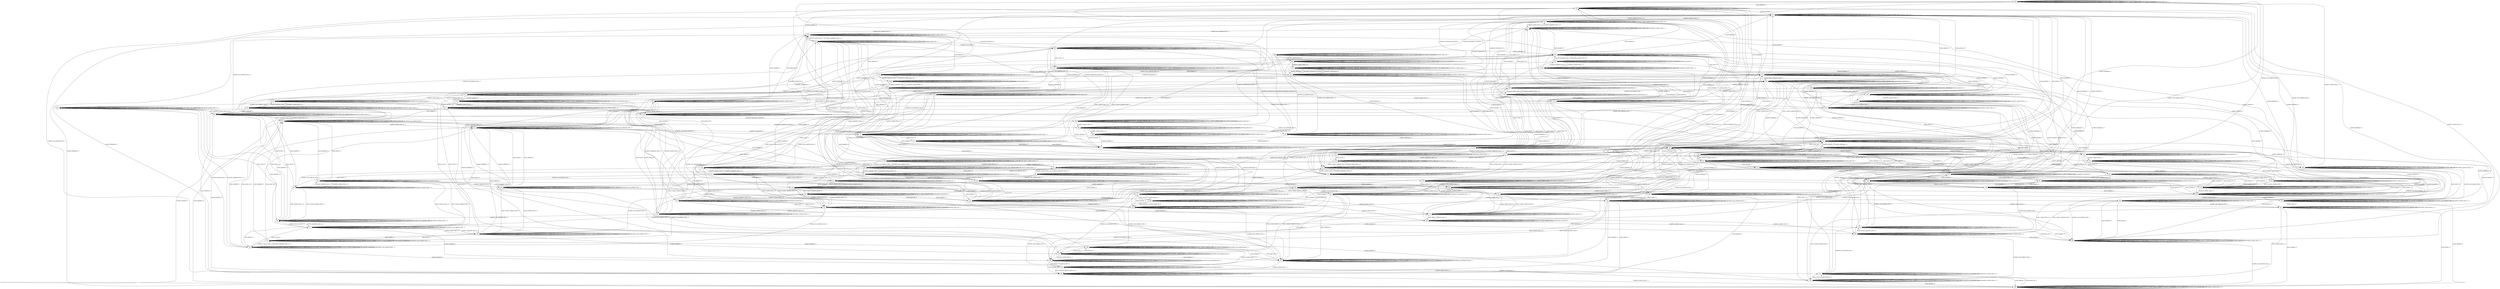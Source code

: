 digraph G {
	S40 -> S40 [label="scanette_supprimer_item_A / -1"];
	S40 -> S58 [label="caisse_abandon / 0"];
	S40 -> S40 [label="caisse_payer_zero / -1"];
	S40 -> S3 [label="scanette_debloquer / 0"];
	S40 -> S40 [label="scanette_supprimer_unknown_item / -1"];
	S40 -> S40 [label="caisse_scanner_item_A / -1"];
	S40 -> S53 [label="caisse_ouvrir / 0"];
	S40 -> S40 [label="scannette_transmisson_relecture / -1"];
	S40 -> S40 [label="caisse_fermer / -1"];
	S40 -> S40 [label="scanette_abandon / 0"];
	S40 -> S40 [label="caisse_scanner_unknown_item / -1"];
	S40 -> S40 [label="scannette_transmisson / -1"];
	S40 -> S40 [label="caisse_payer_all / -1"];
	S40 -> S64 [label="scanette_scan_unknown_item / -1"];
	S40 -> S65 [label="scanette_scanner_item_A / -1"];
	S42 -> S20 [label="scanette_supprimer_item_A / 0"];
	S42 -> S60 [label="caisse_abandon / 0"];
	S42 -> S42 [label="caisse_payer_zero / -1"];
	S42 -> S42 [label="scanette_debloquer / -1"];
	S42 -> S42 [label="scanette_supprimer_unknown_item / -2"];
	S42 -> S42 [label="caisse_scanner_item_A / -1"];
	S42 -> S55 [label="caisse_ouvrir / 0"];
	S42 -> S42 [label="scannette_transmisson_relecture / -1"];
	S42 -> S42 [label="caisse_fermer / -1"];
	S42 -> S64 [label="scanette_abandon / 0"];
	S42 -> S42 [label="caisse_scanner_unknown_item / -1"];
	S42 -> S42 [label="scannette_transmisson / -1"];
	S42 -> S42 [label="caisse_payer_all / -1"];
	S42 -> S42 [label="scanette_scan_unknown_item / -4"];
	S42 -> S66 [label="scanette_scanner_item_A / 0"];
	S41 -> S41 [label="scanette_supprimer_item_A / -1"];
	S41 -> S59 [label="caisse_abandon / 0"];
	S41 -> S41 [label="caisse_payer_zero / -1"];
	S41 -> S3 [label="scanette_debloquer / 0"];
	S41 -> S41 [label="scanette_supprimer_unknown_item / -1"];
	S41 -> S41 [label="caisse_scanner_item_A / -1"];
	S41 -> S54 [label="caisse_ouvrir / 0"];
	S41 -> S41 [label="scannette_transmisson_relecture / -1"];
	S41 -> S41 [label="caisse_fermer / -1"];
	S41 -> S41 [label="scanette_abandon / 0"];
	S41 -> S41 [label="caisse_scanner_unknown_item / -1"];
	S41 -> S41 [label="scannette_transmisson / -1"];
	S41 -> S41 [label="caisse_payer_all / -1"];
	S41 -> S65 [label="scanette_scan_unknown_item / -1"];
	S41 -> S41 [label="scanette_scanner_item_A / -4"];
	S44 -> S44 [label="scanette_supprimer_item_A / -1"];
	S44 -> S10 [label="caisse_abandon / 0"];
	S44 -> S44 [label="caisse_payer_zero / -1"];
	S44 -> S30 [label="scanette_debloquer / 0"];
	S44 -> S44 [label="scanette_supprimer_unknown_item / -1"];
	S44 -> S44 [label="caisse_scanner_item_A / -1"];
	S44 -> S31 [label="caisse_ouvrir / 0"];
	S44 -> S44 [label="scannette_transmisson_relecture / -1"];
	S44 -> S44 [label="caisse_fermer / -1"];
	S44 -> S44 [label="scanette_abandon / 0"];
	S44 -> S44 [label="caisse_scanner_unknown_item / -1"];
	S44 -> S44 [label="scannette_transmisson / -1"];
	S44 -> S10 [label="caisse_payer_all / 0"];
	S44 -> S69 [label="scanette_scan_unknown_item / -1"];
	S44 -> S70 [label="scanette_scanner_item_A / -1"];
	S43 -> S21 [label="scanette_supprimer_item_A / 0"];
	S43 -> S61 [label="caisse_abandon / 0"];
	S43 -> S43 [label="caisse_payer_zero / -1"];
	S43 -> S43 [label="scanette_debloquer / -1"];
	S43 -> S43 [label="scanette_supprimer_unknown_item / -2"];
	S43 -> S43 [label="caisse_scanner_item_A / -1"];
	S43 -> S56 [label="caisse_ouvrir / 0"];
	S43 -> S43 [label="scannette_transmisson_relecture / -1"];
	S43 -> S43 [label="caisse_fermer / -1"];
	S43 -> S65 [label="scanette_abandon / 0"];
	S43 -> S43 [label="caisse_scanner_unknown_item / -1"];
	S43 -> S43 [label="scannette_transmisson / -1"];
	S43 -> S43 [label="caisse_payer_all / -1"];
	S43 -> S66 [label="scanette_scan_unknown_item / -2"];
	S43 -> S43 [label="scanette_scanner_item_A / -4"];
	S46 -> S30 [label="scanette_supprimer_item_A / 0"];
	S46 -> S12 [label="caisse_abandon / 0"];
	S46 -> S46 [label="caisse_payer_zero / -1"];
	S46 -> S46 [label="scanette_debloquer / -1"];
	S46 -> S46 [label="scanette_supprimer_unknown_item / -2"];
	S46 -> S46 [label="caisse_scanner_item_A / -1"];
	S46 -> S33 [label="caisse_ouvrir / 0"];
	S46 -> S46 [label="scannette_transmisson_relecture / -1"];
	S46 -> S46 [label="caisse_fermer / -1"];
	S46 -> S70 [label="scanette_abandon / 0"];
	S46 -> S46 [label="caisse_scanner_unknown_item / -1"];
	S46 -> S46 [label="scannette_transmisson / -1"];
	S46 -> S12 [label="caisse_payer_all / 0"];
	S46 -> S72 [label="scanette_scan_unknown_item / -2"];
	S46 -> S73 [label="scanette_scanner_item_A / 0"];
	S45 -> S45 [label="scanette_supprimer_item_A / -2"];
	S45 -> S11 [label="caisse_abandon / 0"];
	S45 -> S45 [label="caisse_payer_zero / -1"];
	S45 -> S45 [label="scanette_debloquer / -1"];
	S45 -> S45 [label="scanette_supprimer_unknown_item / -2"];
	S45 -> S45 [label="caisse_scanner_item_A / -1"];
	S45 -> S32 [label="caisse_ouvrir / 0"];
	S45 -> S45 [label="scannette_transmisson_relecture / -1"];
	S45 -> S45 [label="caisse_fermer / -1"];
	S45 -> S69 [label="scanette_abandon / 0"];
	S45 -> S45 [label="caisse_scanner_unknown_item / -1"];
	S45 -> S45 [label="scannette_transmisson / -1"];
	S45 -> S11 [label="caisse_payer_all / 0"];
	S45 -> S71 [label="scanette_scan_unknown_item / -2"];
	S45 -> S72 [label="scanette_scanner_item_A / 0"];
	S48 -> S48 [label="scanette_supprimer_item_A / -1"];
	S48 -> S24 [label="caisse_abandon / 0"];
	S48 -> S48 [label="caisse_payer_zero / -1"];
	S48 -> S14 [label="scanette_debloquer / 0"];
	S48 -> S48 [label="scanette_supprimer_unknown_item / -1"];
	S48 -> S48 [label="caisse_scanner_item_A / 0"];
	S48 -> S48 [label="caisse_ouvrir / -1"];
	S48 -> S48 [label="scannette_transmisson_relecture / -1"];
	S48 -> S70 [label="caisse_fermer / 0"];
	S48 -> S48 [label="scanette_abandon / 0"];
	S48 -> S48 [label="caisse_scanner_unknown_item / 0"];
	S48 -> S48 [label="scannette_transmisson / -1"];
	S48 -> S48 [label="caisse_payer_all / -1"];
	S48 -> S75 [label="scanette_scan_unknown_item / -1"];
	S48 -> S76 [label="scanette_scanner_item_A / -1"];
	S47 -> S47 [label="scanette_supprimer_item_A / -1"];
	S47 -> S23 [label="caisse_abandon / 0"];
	S47 -> S47 [label="caisse_payer_zero / -1"];
	S47 -> S14 [label="scanette_debloquer / 0"];
	S47 -> S47 [label="scanette_supprimer_unknown_item / -1"];
	S47 -> S47 [label="caisse_scanner_item_A / 0"];
	S47 -> S47 [label="caisse_ouvrir / -1"];
	S47 -> S47 [label="scannette_transmisson_relecture / -1"];
	S47 -> S69 [label="caisse_fermer / 0"];
	S47 -> S47 [label="scanette_abandon / 0"];
	S47 -> S47 [label="caisse_scanner_unknown_item / 0"];
	S47 -> S47 [label="scannette_transmisson / -1"];
	S47 -> S47 [label="caisse_payer_all / -1"];
	S47 -> S74 [label="scanette_scan_unknown_item / -1"];
	S47 -> S75 [label="scanette_scanner_item_A / -1"];
	S49 -> S49 [label="scanette_supprimer_item_A / -2"];
	S49 -> S25 [label="caisse_abandon / 0"];
	S49 -> S49 [label="caisse_payer_zero / -1"];
	S49 -> S49 [label="scanette_debloquer / -1"];
	S49 -> S49 [label="scanette_supprimer_unknown_item / -2"];
	S49 -> S49 [label="caisse_scanner_item_A / 0"];
	S49 -> S49 [label="caisse_ouvrir / -1"];
	S49 -> S49 [label="scannette_transmisson_relecture / -1"];
	S49 -> S71 [label="caisse_fermer / 0"];
	S49 -> S74 [label="scanette_abandon / 0"];
	S49 -> S49 [label="caisse_scanner_unknown_item / 0"];
	S49 -> S49 [label="scannette_transmisson / -1"];
	S49 -> S49 [label="caisse_payer_all / -1"];
	S49 -> S49 [label="scanette_scan_unknown_item / -4"];
	S49 -> S77 [label="scanette_scanner_item_A / 0"];
	S51 -> S33 [label="scanette_supprimer_item_A / 0"];
	S51 -> S27 [label="caisse_abandon / 0"];
	S51 -> S51 [label="caisse_payer_zero / -1"];
	S51 -> S51 [label="scanette_debloquer / -1"];
	S51 -> S51 [label="scanette_supprimer_unknown_item / -2"];
	S51 -> S51 [label="caisse_scanner_item_A / 0"];
	S51 -> S51 [label="caisse_ouvrir / -1"];
	S51 -> S51 [label="scannette_transmisson_relecture / -1"];
	S51 -> S73 [label="caisse_fermer / 0"];
	S51 -> S76 [label="scanette_abandon / 0"];
	S51 -> S51 [label="caisse_scanner_unknown_item / 0"];
	S51 -> S51 [label="scannette_transmisson / -1"];
	S51 -> S51 [label="caisse_payer_all / -1"];
	S51 -> S78 [label="scanette_scan_unknown_item / -2"];
	S51 -> S51 [label="scanette_scanner_item_A / -4"];
	S50 -> S32 [label="scanette_supprimer_item_A / 0"];
	S50 -> S26 [label="caisse_abandon / 0"];
	S50 -> S50 [label="caisse_payer_zero / -1"];
	S50 -> S50 [label="scanette_debloquer / -1"];
	S50 -> S50 [label="scanette_supprimer_unknown_item / -2"];
	S50 -> S50 [label="caisse_scanner_item_A / 0"];
	S50 -> S50 [label="caisse_ouvrir / -1"];
	S50 -> S50 [label="scannette_transmisson_relecture / -1"];
	S50 -> S72 [label="caisse_fermer / 0"];
	S50 -> S75 [label="scanette_abandon / 0"];
	S50 -> S50 [label="caisse_scanner_unknown_item / 0"];
	S50 -> S50 [label="scannette_transmisson / -1"];
	S50 -> S50 [label="caisse_payer_all / -1"];
	S50 -> S77 [label="scanette_scan_unknown_item / -2"];
	S50 -> S78 [label="scanette_scanner_item_A / 0"];
	S53 -> S53 [label="scanette_supprimer_item_A / -1"];
	S53 -> S58 [label="caisse_abandon / 0"];
	S53 -> S53 [label="caisse_payer_zero / -1"];
	S53 -> S6 [label="scanette_debloquer / 0"];
	S53 -> S53 [label="scanette_supprimer_unknown_item / -1"];
	S53 -> S75 [label="caisse_scanner_item_A / 0"];
	S53 -> S53 [label="caisse_ouvrir / -1"];
	S53 -> S53 [label="scannette_transmisson_relecture / -1"];
	S53 -> S58 [label="caisse_fermer / 0"];
	S53 -> S53 [label="scanette_abandon / 0"];
	S53 -> S75 [label="caisse_scanner_unknown_item / 0"];
	S53 -> S53 [label="scannette_transmisson / -1"];
	S53 -> S53 [label="caisse_payer_all / -1"];
	S53 -> S79 [label="scanette_scan_unknown_item / -1"];
	S53 -> S80 [label="scanette_scanner_item_A / -1"];
	S52 -> S52 [label="scanette_supprimer_item_A / -1"];
	S52 -> S57 [label="caisse_abandon / 0"];
	S52 -> S52 [label="caisse_payer_zero / -1"];
	S52 -> S6 [label="scanette_debloquer / 0"];
	S52 -> S52 [label="scanette_supprimer_unknown_item / -1"];
	S52 -> S74 [label="caisse_scanner_item_A / 0"];
	S52 -> S52 [label="caisse_ouvrir / -1"];
	S52 -> S52 [label="scannette_transmisson_relecture / -1"];
	S52 -> S57 [label="caisse_fermer / 0"];
	S52 -> S52 [label="scanette_abandon / 0"];
	S52 -> S74 [label="caisse_scanner_unknown_item / 0"];
	S52 -> S52 [label="scannette_transmisson / -1"];
	S52 -> S52 [label="caisse_payer_all / -1"];
	S52 -> S52 [label="scanette_scan_unknown_item / -4"];
	S52 -> S79 [label="scanette_scanner_item_A / -1"];
	S55 -> S36 [label="scanette_supprimer_item_A / 0"];
	S55 -> S60 [label="caisse_abandon / 0"];
	S55 -> S55 [label="caisse_payer_zero / -1"];
	S55 -> S55 [label="scanette_debloquer / -1"];
	S55 -> S55 [label="scanette_supprimer_unknown_item / -2"];
	S55 -> S77 [label="caisse_scanner_item_A / 0"];
	S55 -> S55 [label="caisse_ouvrir / -1"];
	S55 -> S55 [label="scannette_transmisson_relecture / -1"];
	S55 -> S60 [label="caisse_fermer / 0"];
	S55 -> S79 [label="scanette_abandon / 0"];
	S55 -> S77 [label="caisse_scanner_unknown_item / 0"];
	S55 -> S55 [label="scannette_transmisson / -1"];
	S55 -> S55 [label="caisse_payer_all / -1"];
	S55 -> S55 [label="scanette_scan_unknown_item / -4"];
	S55 -> S81 [label="scanette_scanner_item_A / 0"];
	S54 -> S54 [label="scanette_supprimer_item_A / -1"];
	S54 -> S59 [label="caisse_abandon / 0"];
	S54 -> S54 [label="caisse_payer_zero / -1"];
	S54 -> S6 [label="scanette_debloquer / 0"];
	S54 -> S54 [label="scanette_supprimer_unknown_item / -1"];
	S54 -> S76 [label="caisse_scanner_item_A / 0"];
	S54 -> S54 [label="caisse_ouvrir / -1"];
	S54 -> S54 [label="scannette_transmisson_relecture / -1"];
	S54 -> S59 [label="caisse_fermer / 0"];
	S54 -> S54 [label="scanette_abandon / 0"];
	S54 -> S76 [label="caisse_scanner_unknown_item / 0"];
	S54 -> S54 [label="scannette_transmisson / -1"];
	S54 -> S54 [label="caisse_payer_all / -1"];
	S54 -> S80 [label="scanette_scan_unknown_item / -1"];
	S54 -> S54 [label="scanette_scanner_item_A / -4"];
	S57 -> S57 [label="scanette_supprimer_item_A / -1"];
	S57 -> S57 [label="caisse_abandon / 0"];
	S57 -> S57 [label="caisse_payer_zero / -1"];
	S57 -> S4 [label="scanette_debloquer / 0"];
	S57 -> S57 [label="scanette_supprimer_unknown_item / -1"];
	S57 -> S57 [label="caisse_scanner_item_A / -1"];
	S57 -> S57 [label="caisse_ouvrir / -1"];
	S57 -> S57 [label="scannette_transmisson_relecture / -1"];
	S57 -> S57 [label="caisse_fermer / -1"];
	S57 -> S57 [label="scanette_abandon / 0"];
	S57 -> S57 [label="caisse_scanner_unknown_item / -1"];
	S57 -> S57 [label="scannette_transmisson / -1"];
	S57 -> S57 [label="caisse_payer_all / -1"];
	S57 -> S57 [label="scanette_scan_unknown_item / -4"];
	S57 -> S82 [label="scanette_scanner_item_A / -1"];
	S56 -> S37 [label="scanette_supprimer_item_A / 0"];
	S56 -> S61 [label="caisse_abandon / 0"];
	S56 -> S56 [label="caisse_payer_zero / -1"];
	S56 -> S56 [label="scanette_debloquer / -1"];
	S56 -> S56 [label="scanette_supprimer_unknown_item / -2"];
	S56 -> S78 [label="caisse_scanner_item_A / 0"];
	S56 -> S56 [label="caisse_ouvrir / -1"];
	S56 -> S56 [label="scannette_transmisson_relecture / -1"];
	S56 -> S61 [label="caisse_fermer / 0"];
	S56 -> S80 [label="scanette_abandon / 0"];
	S56 -> S78 [label="caisse_scanner_unknown_item / 0"];
	S56 -> S56 [label="scannette_transmisson / -1"];
	S56 -> S56 [label="caisse_payer_all / -1"];
	S56 -> S81 [label="scanette_scan_unknown_item / -2"];
	S56 -> S56 [label="scanette_scanner_item_A / -4"];
	S59 -> S59 [label="scanette_supprimer_item_A / -1"];
	S59 -> S59 [label="caisse_abandon / 0"];
	S59 -> S59 [label="caisse_payer_zero / -1"];
	S59 -> S4 [label="scanette_debloquer / 0"];
	S59 -> S59 [label="scanette_supprimer_unknown_item / -1"];
	S59 -> S59 [label="caisse_scanner_item_A / -1"];
	S59 -> S59 [label="caisse_ouvrir / -1"];
	S59 -> S59 [label="scannette_transmisson_relecture / -1"];
	S59 -> S59 [label="caisse_fermer / -1"];
	S59 -> S59 [label="scanette_abandon / 0"];
	S59 -> S59 [label="caisse_scanner_unknown_item / -1"];
	S59 -> S59 [label="scannette_transmisson / -1"];
	S59 -> S59 [label="caisse_payer_all / -1"];
	S59 -> S83 [label="scanette_scan_unknown_item / -1"];
	S59 -> S59 [label="scanette_scanner_item_A / -4"];
	S58 -> S58 [label="scanette_supprimer_item_A / -1"];
	S58 -> S58 [label="caisse_abandon / 0"];
	S58 -> S58 [label="caisse_payer_zero / -1"];
	S58 -> S4 [label="scanette_debloquer / 0"];
	S58 -> S58 [label="scanette_supprimer_unknown_item / -1"];
	S58 -> S58 [label="caisse_scanner_item_A / -1"];
	S58 -> S58 [label="caisse_ouvrir / -1"];
	S58 -> S58 [label="scannette_transmisson_relecture / -1"];
	S58 -> S58 [label="caisse_fermer / -1"];
	S58 -> S58 [label="scanette_abandon / 0"];
	S58 -> S58 [label="caisse_scanner_unknown_item / -1"];
	S58 -> S58 [label="scannette_transmisson / -1"];
	S58 -> S58 [label="caisse_payer_all / -1"];
	S58 -> S82 [label="scanette_scan_unknown_item / -1"];
	S58 -> S83 [label="scanette_scanner_item_A / -1"];
	S0 -> S0 [label="scanette_supprimer_item_A / -1"];
	S0 -> S1 [label="caisse_abandon / 0"];
	S0 -> S0 [label="caisse_payer_zero / -1"];
	S0 -> S3 [label="scanette_debloquer / 0"];
	S0 -> S0 [label="scanette_supprimer_unknown_item / -1"];
	S0 -> S0 [label="caisse_scanner_item_A / -1"];
	S0 -> S2 [label="caisse_ouvrir / 0"];
	S0 -> S0 [label="scannette_transmisson_relecture / -1"];
	S0 -> S0 [label="caisse_fermer / -1"];
	S0 -> S0 [label="scanette_abandon / 0"];
	S0 -> S0 [label="caisse_scanner_unknown_item / -1"];
	S0 -> S0 [label="scannette_transmisson / -1"];
	S0 -> S0 [label="caisse_payer_all / -1"];
	S0 -> S0 [label="scanette_scan_unknown_item / -1"];
	S0 -> S0 [label="scanette_scanner_item_A / -1"];
	S1 -> S1 [label="scanette_supprimer_item_A / -1"];
	S1 -> S1 [label="caisse_abandon / 0"];
	S1 -> S1 [label="caisse_payer_zero / -1"];
	S1 -> S4 [label="scanette_debloquer / 0"];
	S1 -> S1 [label="scanette_supprimer_unknown_item / -1"];
	S1 -> S1 [label="caisse_scanner_item_A / -1"];
	S1 -> S1 [label="caisse_ouvrir / -1"];
	S1 -> S1 [label="scannette_transmisson_relecture / -1"];
	S1 -> S1 [label="caisse_fermer / -1"];
	S1 -> S1 [label="scanette_abandon / 0"];
	S1 -> S1 [label="caisse_scanner_unknown_item / -1"];
	S1 -> S1 [label="scannette_transmisson / -1"];
	S1 -> S1 [label="caisse_payer_all / -1"];
	S1 -> S1 [label="scanette_scan_unknown_item / -1"];
	S1 -> S1 [label="scanette_scanner_item_A / -1"];
	S2 -> S2 [label="scanette_supprimer_item_A / -1"];
	S2 -> S1 [label="caisse_abandon / 0"];
	S2 -> S2 [label="caisse_payer_zero / -1"];
	S2 -> S6 [label="scanette_debloquer / 0"];
	S2 -> S2 [label="scanette_supprimer_unknown_item / -1"];
	S2 -> S5 [label="caisse_scanner_item_A / 0"];
	S2 -> S2 [label="caisse_ouvrir / -1"];
	S2 -> S2 [label="scannette_transmisson_relecture / -1"];
	S2 -> S1 [label="caisse_fermer / 0"];
	S2 -> S2 [label="scanette_abandon / 0"];
	S2 -> S5 [label="caisse_scanner_unknown_item / 0"];
	S2 -> S2 [label="scannette_transmisson / -1"];
	S2 -> S2 [label="caisse_payer_all / -1"];
	S2 -> S2 [label="scanette_scan_unknown_item / -1"];
	S2 -> S2 [label="scanette_scanner_item_A / -1"];
	S3 -> S3 [label="scanette_supprimer_item_A / -2"];
	S3 -> S4 [label="caisse_abandon / 0"];
	S3 -> S3 [label="caisse_payer_zero / -1"];
	S3 -> S3 [label="scanette_debloquer / -1"];
	S3 -> S3 [label="scanette_supprimer_unknown_item / -2"];
	S3 -> S3 [label="caisse_scanner_item_A / -1"];
	S3 -> S6 [label="caisse_ouvrir / 0"];
	S3 -> S3 [label="scannette_transmisson_relecture / -1"];
	S3 -> S3 [label="caisse_fermer / -1"];
	S3 -> S7 [label="scanette_abandon / 0"];
	S3 -> S3 [label="caisse_scanner_unknown_item / -1"];
	S3 -> S3 [label="scannette_transmisson / -1"];
	S3 -> S3 [label="caisse_payer_all / -1"];
	S3 -> S8 [label="scanette_scan_unknown_item / -2"];
	S3 -> S9 [label="scanette_scanner_item_A / 0"];
	S4 -> S4 [label="scanette_supprimer_item_A / -2"];
	S4 -> S4 [label="caisse_abandon / 0"];
	S4 -> S4 [label="caisse_payer_zero / -1"];
	S4 -> S4 [label="scanette_debloquer / -1"];
	S4 -> S4 [label="scanette_supprimer_unknown_item / -2"];
	S4 -> S4 [label="caisse_scanner_item_A / -1"];
	S4 -> S4 [label="caisse_ouvrir / -1"];
	S4 -> S0 [label="scannette_transmisson_relecture / 0"];
	S4 -> S4 [label="caisse_fermer / -1"];
	S4 -> S10 [label="scanette_abandon / 0"];
	S4 -> S4 [label="caisse_scanner_unknown_item / -1"];
	S4 -> S0 [label="scannette_transmisson / 0"];
	S4 -> S4 [label="caisse_payer_all / -1"];
	S4 -> S11 [label="scanette_scan_unknown_item / -2"];
	S4 -> S12 [label="scanette_scanner_item_A / 0"];
	S5 -> S5 [label="scanette_supprimer_item_A / -1"];
	S5 -> S1 [label="caisse_abandon / 0"];
	S5 -> S5 [label="caisse_payer_zero / -1"];
	S5 -> S14 [label="scanette_debloquer / 0"];
	S5 -> S5 [label="scanette_supprimer_unknown_item / -1"];
	S5 -> S5 [label="caisse_scanner_item_A / 0"];
	S5 -> S5 [label="caisse_ouvrir / -1"];
	S5 -> S5 [label="scannette_transmisson_relecture / -1"];
	S5 -> S13 [label="caisse_fermer / 0"];
	S5 -> S5 [label="scanette_abandon / 0"];
	S5 -> S5 [label="caisse_scanner_unknown_item / 0"];
	S5 -> S5 [label="scannette_transmisson / -1"];
	S5 -> S5 [label="caisse_payer_all / -1"];
	S5 -> S5 [label="scanette_scan_unknown_item / -1"];
	S5 -> S5 [label="scanette_scanner_item_A / -1"];
	S6 -> S6 [label="scanette_supprimer_item_A / -2"];
	S6 -> S4 [label="caisse_abandon / 0"];
	S6 -> S6 [label="caisse_payer_zero / -1"];
	S6 -> S6 [label="scanette_debloquer / -1"];
	S6 -> S6 [label="scanette_supprimer_unknown_item / -2"];
	S6 -> S14 [label="caisse_scanner_item_A / 0"];
	S6 -> S6 [label="caisse_ouvrir / -1"];
	S6 -> S6 [label="scannette_transmisson_relecture / -1"];
	S6 -> S4 [label="caisse_fermer / 0"];
	S6 -> S15 [label="scanette_abandon / 0"];
	S6 -> S14 [label="caisse_scanner_unknown_item / 0"];
	S6 -> S6 [label="scannette_transmisson / -1"];
	S6 -> S6 [label="caisse_payer_all / -1"];
	S6 -> S16 [label="scanette_scan_unknown_item / -2"];
	S6 -> S17 [label="scanette_scanner_item_A / 0"];
	S7 -> S7 [label="scanette_supprimer_item_A / -1"];
	S7 -> S10 [label="caisse_abandon / 0"];
	S7 -> S7 [label="caisse_payer_zero / -1"];
	S7 -> S3 [label="scanette_debloquer / 0"];
	S7 -> S7 [label="scanette_supprimer_unknown_item / -1"];
	S7 -> S7 [label="caisse_scanner_item_A / -1"];
	S7 -> S15 [label="caisse_ouvrir / 0"];
	S7 -> S7 [label="scannette_transmisson_relecture / -1"];
	S7 -> S7 [label="caisse_fermer / -1"];
	S7 -> S7 [label="scanette_abandon / 0"];
	S7 -> S7 [label="caisse_scanner_unknown_item / -1"];
	S7 -> S7 [label="scannette_transmisson / -1"];
	S7 -> S7 [label="caisse_payer_all / -1"];
	S7 -> S18 [label="scanette_scan_unknown_item / -1"];
	S7 -> S19 [label="scanette_scanner_item_A / -1"];
	S8 -> S8 [label="scanette_supprimer_item_A / -2"];
	S8 -> S11 [label="caisse_abandon / 0"];
	S8 -> S8 [label="caisse_payer_zero / -1"];
	S8 -> S8 [label="scanette_debloquer / -1"];
	S8 -> S8 [label="scanette_supprimer_unknown_item / -2"];
	S8 -> S8 [label="caisse_scanner_item_A / -1"];
	S8 -> S16 [label="caisse_ouvrir / 0"];
	S8 -> S8 [label="scannette_transmisson_relecture / -1"];
	S8 -> S8 [label="caisse_fermer / -1"];
	S8 -> S18 [label="scanette_abandon / 0"];
	S8 -> S8 [label="caisse_scanner_unknown_item / -1"];
	S8 -> S8 [label="scannette_transmisson / -1"];
	S8 -> S8 [label="caisse_payer_all / -1"];
	S8 -> S20 [label="scanette_scan_unknown_item / -2"];
	S8 -> S21 [label="scanette_scanner_item_A / 0"];
	S9 -> S3 [label="scanette_supprimer_item_A / 0"];
	S9 -> S12 [label="caisse_abandon / 0"];
	S9 -> S9 [label="caisse_payer_zero / -1"];
	S9 -> S9 [label="scanette_debloquer / -1"];
	S9 -> S9 [label="scanette_supprimer_unknown_item / -2"];
	S9 -> S9 [label="caisse_scanner_item_A / -1"];
	S9 -> S17 [label="caisse_ouvrir / 0"];
	S9 -> S9 [label="scannette_transmisson_relecture / -1"];
	S9 -> S9 [label="caisse_fermer / -1"];
	S9 -> S19 [label="scanette_abandon / 0"];
	S9 -> S9 [label="caisse_scanner_unknown_item / -1"];
	S9 -> S9 [label="scannette_transmisson / -1"];
	S9 -> S9 [label="caisse_payer_all / -1"];
	S9 -> S21 [label="scanette_scan_unknown_item / -2"];
	S9 -> S22 [label="scanette_scanner_item_A / 0"];
	S60 -> S25 [label="scanette_supprimer_item_A / 0"];
	S60 -> S60 [label="caisse_abandon / 0"];
	S60 -> S60 [label="caisse_payer_zero / -1"];
	S60 -> S60 [label="scanette_debloquer / -1"];
	S60 -> S60 [label="scanette_supprimer_unknown_item / -2"];
	S60 -> S60 [label="caisse_scanner_item_A / -1"];
	S60 -> S60 [label="caisse_ouvrir / -1"];
	S60 -> S63 [label="scannette_transmisson_relecture / 1"];
	S60 -> S60 [label="caisse_fermer / -1"];
	S60 -> S82 [label="scanette_abandon / 0"];
	S60 -> S60 [label="caisse_scanner_unknown_item / -1"];
	S60 -> S62 [label="scannette_transmisson / 0"];
	S60 -> S60 [label="caisse_payer_all / -1"];
	S60 -> S60 [label="scanette_scan_unknown_item / -4"];
	S60 -> S85 [label="scanette_scanner_item_A / 0"];
	S62 -> S62 [label="scanette_supprimer_item_A / -1"];
	S62 -> S1 [label="caisse_abandon / 0"];
	S62 -> S62 [label="caisse_payer_zero / -1"];
	S62 -> S87 [label="scanette_debloquer / 0"];
	S62 -> S62 [label="scanette_supprimer_unknown_item / -1"];
	S62 -> S62 [label="caisse_scanner_item_A / -1"];
	S62 -> S5 [label="caisse_ouvrir / 0"];
	S62 -> S62 [label="scannette_transmisson_relecture / -1"];
	S62 -> S62 [label="caisse_fermer / -1"];
	S62 -> S62 [label="scanette_abandon / 0"];
	S62 -> S62 [label="caisse_scanner_unknown_item / -1"];
	S62 -> S62 [label="scannette_transmisson / -1"];
	S62 -> S62 [label="caisse_payer_all / -1"];
	S62 -> S62 [label="scanette_scan_unknown_item / -1"];
	S62 -> S62 [label="scanette_scanner_item_A / -1"];
	S61 -> S26 [label="scanette_supprimer_item_A / 0"];
	S61 -> S61 [label="caisse_abandon / 0"];
	S61 -> S61 [label="caisse_payer_zero / -1"];
	S61 -> S61 [label="scanette_debloquer / -1"];
	S61 -> S61 [label="scanette_supprimer_unknown_item / -2"];
	S61 -> S61 [label="caisse_scanner_item_A / -1"];
	S61 -> S61 [label="caisse_ouvrir / -1"];
	S61 -> S86 [label="scannette_transmisson_relecture / 1"];
	S61 -> S61 [label="caisse_fermer / -1"];
	S61 -> S83 [label="scanette_abandon / 0"];
	S61 -> S61 [label="caisse_scanner_unknown_item / -1"];
	S61 -> S62 [label="scannette_transmisson / 0"];
	S61 -> S61 [label="caisse_payer_all / -1"];
	S61 -> S85 [label="scanette_scan_unknown_item / -2"];
	S61 -> S61 [label="scanette_scanner_item_A / -4"];
	S64 -> S64 [label="scanette_supprimer_item_A / -1"];
	S64 -> S82 [label="caisse_abandon / 0"];
	S64 -> S64 [label="caisse_payer_zero / -1"];
	S64 -> S3 [label="scanette_debloquer / 0"];
	S64 -> S64 [label="scanette_supprimer_unknown_item / -1"];
	S64 -> S64 [label="caisse_scanner_item_A / -1"];
	S64 -> S79 [label="caisse_ouvrir / 0"];
	S64 -> S64 [label="scannette_transmisson_relecture / -1"];
	S64 -> S64 [label="caisse_fermer / -1"];
	S64 -> S64 [label="scanette_abandon / 0"];
	S64 -> S64 [label="caisse_scanner_unknown_item / -1"];
	S64 -> S64 [label="scannette_transmisson / -1"];
	S64 -> S64 [label="caisse_payer_all / -1"];
	S64 -> S64 [label="scanette_scan_unknown_item / -4"];
	S64 -> S84 [label="scanette_scanner_item_A / -1"];
	S63 -> S63 [label="scanette_supprimer_item_A / -1"];
	S63 -> S63 [label="caisse_abandon / 0"];
	S63 -> S63 [label="caisse_payer_zero / -1"];
	S63 -> S63 [label="scanette_debloquer / -1"];
	S63 -> S63 [label="scanette_supprimer_unknown_item / -1"];
	S63 -> S63 [label="caisse_scanner_item_A / -1"];
	S63 -> S63 [label="caisse_ouvrir / -1"];
	S63 -> S63 [label="scannette_transmisson_relecture / -1"];
	S63 -> S63 [label="caisse_fermer / -1"];
	S63 -> S1 [label="scanette_abandon / 0"];
	S63 -> S63 [label="caisse_scanner_unknown_item / -1"];
	S63 -> S63 [label="scannette_transmisson / -1"];
	S63 -> S63 [label="caisse_payer_all / -1"];
	S63 -> S29 [label="scanette_scan_unknown_item / -3"];
	S63 -> S88 [label="scanette_scanner_item_A / 0"];
	S66 -> S42 [label="scanette_supprimer_item_A / 0"];
	S66 -> S85 [label="caisse_abandon / 0"];
	S66 -> S66 [label="caisse_payer_zero / -1"];
	S66 -> S66 [label="scanette_debloquer / -1"];
	S66 -> S66 [label="scanette_supprimer_unknown_item / -2"];
	S66 -> S66 [label="caisse_scanner_item_A / -1"];
	S66 -> S81 [label="caisse_ouvrir / 0"];
	S66 -> S66 [label="scannette_transmisson_relecture / -1"];
	S66 -> S66 [label="caisse_fermer / -1"];
	S66 -> S84 [label="scanette_abandon / 0"];
	S66 -> S66 [label="caisse_scanner_unknown_item / -1"];
	S66 -> S66 [label="scannette_transmisson / -1"];
	S66 -> S66 [label="caisse_payer_all / -1"];
	S66 -> S66 [label="scanette_scan_unknown_item / -4"];
	S66 -> S66 [label="scanette_scanner_item_A / -4"];
	S65 -> S65 [label="scanette_supprimer_item_A / -1"];
	S65 -> S83 [label="caisse_abandon / 0"];
	S65 -> S65 [label="caisse_payer_zero / -1"];
	S65 -> S3 [label="scanette_debloquer / 0"];
	S65 -> S65 [label="scanette_supprimer_unknown_item / -1"];
	S65 -> S65 [label="caisse_scanner_item_A / -1"];
	S65 -> S80 [label="caisse_ouvrir / 0"];
	S65 -> S65 [label="scannette_transmisson_relecture / -1"];
	S65 -> S65 [label="caisse_fermer / -1"];
	S65 -> S65 [label="scanette_abandon / 0"];
	S65 -> S65 [label="caisse_scanner_unknown_item / -1"];
	S65 -> S65 [label="scannette_transmisson / -1"];
	S65 -> S65 [label="caisse_payer_all / -1"];
	S65 -> S84 [label="scanette_scan_unknown_item / -1"];
	S65 -> S65 [label="scanette_scanner_item_A / -4"];
	S68 -> S68 [label="scanette_supprimer_item_A / -1"];
	S68 -> S68 [label="caisse_abandon / 0"];
	S68 -> S68 [label="caisse_payer_zero / -1"];
	S68 -> S68 [label="scanette_debloquer / -1"];
	S68 -> S68 [label="scanette_supprimer_unknown_item / -1"];
	S68 -> S68 [label="caisse_scanner_item_A / -1"];
	S68 -> S68 [label="caisse_ouvrir / -1"];
	S68 -> S68 [label="scannette_transmisson_relecture / -1"];
	S68 -> S68 [label="caisse_fermer / -1"];
	S68 -> S1 [label="scanette_abandon / 0"];
	S68 -> S68 [label="caisse_scanner_unknown_item / -1"];
	S68 -> S68 [label="scannette_transmisson / -1"];
	S68 -> S68 [label="caisse_payer_all / -1"];
	S68 -> S29 [label="scanette_scan_unknown_item / -3"];
	S68 -> S28 [label="scanette_scanner_item_A / 0"];
	S67 -> S67 [label="scanette_supprimer_item_A / -1"];
	S67 -> S67 [label="caisse_abandon / 0"];
	S67 -> S67 [label="caisse_payer_zero / -1"];
	S67 -> S67 [label="scanette_debloquer / -1"];
	S67 -> S67 [label="scanette_supprimer_unknown_item / -1"];
	S67 -> S67 [label="caisse_scanner_item_A / -1"];
	S67 -> S67 [label="caisse_ouvrir / -1"];
	S67 -> S13 [label="scannette_transmisson_relecture / 0"];
	S67 -> S67 [label="caisse_fermer / -1"];
	S67 -> S1 [label="scanette_abandon / 0"];
	S67 -> S67 [label="caisse_scanner_unknown_item / -1"];
	S67 -> S13 [label="scannette_transmisson / 0"];
	S67 -> S67 [label="caisse_payer_all / -1"];
	S67 -> S67 [label="scanette_scan_unknown_item / -1"];
	S67 -> S67 [label="scanette_scanner_item_A / -1"];
	S69 -> S69 [label="scanette_supprimer_item_A / -1"];
	S69 -> S23 [label="caisse_abandon / 0"];
	S69 -> S69 [label="caisse_payer_zero / -1"];
	S69 -> S30 [label="scanette_debloquer / 0"];
	S69 -> S69 [label="scanette_supprimer_unknown_item / -1"];
	S69 -> S69 [label="caisse_scanner_item_A / -1"];
	S69 -> S47 [label="caisse_ouvrir / 0"];
	S69 -> S69 [label="scannette_transmisson_relecture / -1"];
	S69 -> S69 [label="caisse_fermer / -1"];
	S69 -> S69 [label="scanette_abandon / 0"];
	S69 -> S69 [label="caisse_scanner_unknown_item / -1"];
	S69 -> S69 [label="scannette_transmisson / -1"];
	S69 -> S23 [label="caisse_payer_all / 0"];
	S69 -> S89 [label="scanette_scan_unknown_item / -1"];
	S69 -> S90 [label="scanette_scanner_item_A / -1"];
	S71 -> S71 [label="scanette_supprimer_item_A / -2"];
	S71 -> S25 [label="caisse_abandon / 0"];
	S71 -> S71 [label="caisse_payer_zero / -1"];
	S71 -> S71 [label="scanette_debloquer / -1"];
	S71 -> S71 [label="scanette_supprimer_unknown_item / -2"];
	S71 -> S71 [label="caisse_scanner_item_A / -1"];
	S71 -> S49 [label="caisse_ouvrir / 0"];
	S71 -> S71 [label="scannette_transmisson_relecture / -1"];
	S71 -> S71 [label="caisse_fermer / -1"];
	S71 -> S89 [label="scanette_abandon / 0"];
	S71 -> S71 [label="caisse_scanner_unknown_item / -1"];
	S71 -> S71 [label="scannette_transmisson / -1"];
	S71 -> S25 [label="caisse_payer_all / 0"];
	S71 -> S71 [label="scanette_scan_unknown_item / -4"];
	S71 -> S92 [label="scanette_scanner_item_A / 0"];
	S70 -> S70 [label="scanette_supprimer_item_A / -1"];
	S70 -> S24 [label="caisse_abandon / 0"];
	S70 -> S70 [label="caisse_payer_zero / -1"];
	S70 -> S30 [label="scanette_debloquer / 0"];
	S70 -> S70 [label="scanette_supprimer_unknown_item / -1"];
	S70 -> S70 [label="caisse_scanner_item_A / -1"];
	S70 -> S48 [label="caisse_ouvrir / 0"];
	S70 -> S70 [label="scannette_transmisson_relecture / -1"];
	S70 -> S70 [label="caisse_fermer / -1"];
	S70 -> S70 [label="scanette_abandon / 0"];
	S70 -> S70 [label="caisse_scanner_unknown_item / -1"];
	S70 -> S70 [label="scannette_transmisson / -1"];
	S70 -> S24 [label="caisse_payer_all / 0"];
	S70 -> S90 [label="scanette_scan_unknown_item / -1"];
	S70 -> S91 [label="scanette_scanner_item_A / -1"];
	S73 -> S46 [label="scanette_supprimer_item_A / 0"];
	S73 -> S27 [label="caisse_abandon / 0"];
	S73 -> S73 [label="caisse_payer_zero / -1"];
	S73 -> S73 [label="scanette_debloquer / -1"];
	S73 -> S73 [label="scanette_supprimer_unknown_item / -2"];
	S73 -> S73 [label="caisse_scanner_item_A / -1"];
	S73 -> S51 [label="caisse_ouvrir / 0"];
	S73 -> S73 [label="scannette_transmisson_relecture / -1"];
	S73 -> S73 [label="caisse_fermer / -1"];
	S73 -> S91 [label="scanette_abandon / 0"];
	S73 -> S73 [label="caisse_scanner_unknown_item / -1"];
	S73 -> S73 [label="scannette_transmisson / -1"];
	S73 -> S27 [label="caisse_payer_all / 0"];
	S73 -> S93 [label="scanette_scan_unknown_item / -2"];
	S73 -> S73 [label="scanette_scanner_item_A / -4"];
	S72 -> S45 [label="scanette_supprimer_item_A / 0"];
	S72 -> S26 [label="caisse_abandon / 0"];
	S72 -> S72 [label="caisse_payer_zero / -1"];
	S72 -> S72 [label="scanette_debloquer / -1"];
	S72 -> S72 [label="scanette_supprimer_unknown_item / -2"];
	S72 -> S72 [label="caisse_scanner_item_A / -1"];
	S72 -> S50 [label="caisse_ouvrir / 0"];
	S72 -> S72 [label="scannette_transmisson_relecture / -1"];
	S72 -> S72 [label="caisse_fermer / -1"];
	S72 -> S90 [label="scanette_abandon / 0"];
	S72 -> S72 [label="caisse_scanner_unknown_item / -1"];
	S72 -> S72 [label="scannette_transmisson / -1"];
	S72 -> S26 [label="caisse_payer_all / 0"];
	S72 -> S92 [label="scanette_scan_unknown_item / -2"];
	S72 -> S93 [label="scanette_scanner_item_A / 0"];
	S75 -> S75 [label="scanette_supprimer_item_A / -1"];
	S75 -> S58 [label="caisse_abandon / 0"];
	S75 -> S75 [label="caisse_payer_zero / -1"];
	S75 -> S14 [label="scanette_debloquer / 0"];
	S75 -> S75 [label="scanette_supprimer_unknown_item / -1"];
	S75 -> S75 [label="caisse_scanner_item_A / 0"];
	S75 -> S75 [label="caisse_ouvrir / -1"];
	S75 -> S75 [label="scannette_transmisson_relecture / -1"];
	S75 -> S90 [label="caisse_fermer / 0"];
	S75 -> S75 [label="scanette_abandon / 0"];
	S75 -> S75 [label="caisse_scanner_unknown_item / 0"];
	S75 -> S75 [label="scannette_transmisson / -1"];
	S75 -> S75 [label="caisse_payer_all / -1"];
	S75 -> S94 [label="scanette_scan_unknown_item / -1"];
	S75 -> S95 [label="scanette_scanner_item_A / -1"];
	S74 -> S74 [label="scanette_supprimer_item_A / -1"];
	S74 -> S57 [label="caisse_abandon / 0"];
	S74 -> S74 [label="caisse_payer_zero / -1"];
	S74 -> S14 [label="scanette_debloquer / 0"];
	S74 -> S74 [label="scanette_supprimer_unknown_item / -1"];
	S74 -> S74 [label="caisse_scanner_item_A / 0"];
	S74 -> S74 [label="caisse_ouvrir / -1"];
	S74 -> S74 [label="scannette_transmisson_relecture / -1"];
	S74 -> S89 [label="caisse_fermer / 0"];
	S74 -> S74 [label="scanette_abandon / 0"];
	S74 -> S74 [label="caisse_scanner_unknown_item / 0"];
	S74 -> S74 [label="scannette_transmisson / -1"];
	S74 -> S74 [label="caisse_payer_all / -1"];
	S74 -> S74 [label="scanette_scan_unknown_item / -4"];
	S74 -> S94 [label="scanette_scanner_item_A / -1"];
	S77 -> S49 [label="scanette_supprimer_item_A / 0"];
	S77 -> S60 [label="caisse_abandon / 0"];
	S77 -> S77 [label="caisse_payer_zero / -1"];
	S77 -> S77 [label="scanette_debloquer / -1"];
	S77 -> S77 [label="scanette_supprimer_unknown_item / -2"];
	S77 -> S77 [label="caisse_scanner_item_A / 0"];
	S77 -> S77 [label="caisse_ouvrir / -1"];
	S77 -> S77 [label="scannette_transmisson_relecture / -1"];
	S77 -> S92 [label="caisse_fermer / 0"];
	S77 -> S94 [label="scanette_abandon / 0"];
	S77 -> S77 [label="caisse_scanner_unknown_item / 0"];
	S77 -> S77 [label="scannette_transmisson / -1"];
	S77 -> S77 [label="caisse_payer_all / -1"];
	S77 -> S77 [label="scanette_scan_unknown_item / -4"];
	S77 -> S96 [label="scanette_scanner_item_A / 0"];
	S76 -> S76 [label="scanette_supprimer_item_A / -1"];
	S76 -> S59 [label="caisse_abandon / 0"];
	S76 -> S76 [label="caisse_payer_zero / -1"];
	S76 -> S14 [label="scanette_debloquer / 0"];
	S76 -> S76 [label="scanette_supprimer_unknown_item / -1"];
	S76 -> S76 [label="caisse_scanner_item_A / 0"];
	S76 -> S76 [label="caisse_ouvrir / -1"];
	S76 -> S76 [label="scannette_transmisson_relecture / -1"];
	S76 -> S91 [label="caisse_fermer / 0"];
	S76 -> S76 [label="scanette_abandon / 0"];
	S76 -> S76 [label="caisse_scanner_unknown_item / 0"];
	S76 -> S76 [label="scannette_transmisson / -1"];
	S76 -> S76 [label="caisse_payer_all / -1"];
	S76 -> S95 [label="scanette_scan_unknown_item / -1"];
	S76 -> S76 [label="scanette_scanner_item_A / -4"];
	S79 -> S79 [label="scanette_supprimer_item_A / -1"];
	S79 -> S82 [label="caisse_abandon / 0"];
	S79 -> S79 [label="caisse_payer_zero / -1"];
	S79 -> S6 [label="scanette_debloquer / 0"];
	S79 -> S79 [label="scanette_supprimer_unknown_item / -1"];
	S79 -> S94 [label="caisse_scanner_item_A / 0"];
	S79 -> S79 [label="caisse_ouvrir / -1"];
	S79 -> S79 [label="scannette_transmisson_relecture / -1"];
	S79 -> S82 [label="caisse_fermer / 0"];
	S79 -> S79 [label="scanette_abandon / 0"];
	S79 -> S94 [label="caisse_scanner_unknown_item / 0"];
	S79 -> S79 [label="scannette_transmisson / -1"];
	S79 -> S79 [label="caisse_payer_all / -1"];
	S79 -> S79 [label="scanette_scan_unknown_item / -4"];
	S79 -> S97 [label="scanette_scanner_item_A / -1"];
	S78 -> S50 [label="scanette_supprimer_item_A / 0"];
	S78 -> S61 [label="caisse_abandon / 0"];
	S78 -> S78 [label="caisse_payer_zero / -1"];
	S78 -> S78 [label="scanette_debloquer / -1"];
	S78 -> S78 [label="scanette_supprimer_unknown_item / -2"];
	S78 -> S78 [label="caisse_scanner_item_A / 0"];
	S78 -> S78 [label="caisse_ouvrir / -1"];
	S78 -> S78 [label="scannette_transmisson_relecture / -1"];
	S78 -> S93 [label="caisse_fermer / 0"];
	S78 -> S95 [label="scanette_abandon / 0"];
	S78 -> S78 [label="caisse_scanner_unknown_item / 0"];
	S78 -> S78 [label="scannette_transmisson / -1"];
	S78 -> S78 [label="caisse_payer_all / -1"];
	S78 -> S96 [label="scanette_scan_unknown_item / -2"];
	S78 -> S78 [label="scanette_scanner_item_A / -4"];
	S80 -> S80 [label="scanette_supprimer_item_A / -1"];
	S80 -> S83 [label="caisse_abandon / 0"];
	S80 -> S80 [label="caisse_payer_zero / -1"];
	S80 -> S6 [label="scanette_debloquer / 0"];
	S80 -> S80 [label="scanette_supprimer_unknown_item / -1"];
	S80 -> S95 [label="caisse_scanner_item_A / 0"];
	S80 -> S80 [label="caisse_ouvrir / -1"];
	S80 -> S80 [label="scannette_transmisson_relecture / -1"];
	S80 -> S83 [label="caisse_fermer / 0"];
	S80 -> S80 [label="scanette_abandon / 0"];
	S80 -> S95 [label="caisse_scanner_unknown_item / 0"];
	S80 -> S80 [label="scannette_transmisson / -1"];
	S80 -> S80 [label="caisse_payer_all / -1"];
	S80 -> S97 [label="scanette_scan_unknown_item / -1"];
	S80 -> S80 [label="scanette_scanner_item_A / -4"];
	S82 -> S82 [label="scanette_supprimer_item_A / -1"];
	S82 -> S82 [label="caisse_abandon / 0"];
	S82 -> S82 [label="caisse_payer_zero / -1"];
	S82 -> S4 [label="scanette_debloquer / 0"];
	S82 -> S82 [label="scanette_supprimer_unknown_item / -1"];
	S82 -> S82 [label="caisse_scanner_item_A / -1"];
	S82 -> S82 [label="caisse_ouvrir / -1"];
	S82 -> S82 [label="scannette_transmisson_relecture / -1"];
	S82 -> S82 [label="caisse_fermer / -1"];
	S82 -> S82 [label="scanette_abandon / 0"];
	S82 -> S82 [label="caisse_scanner_unknown_item / -1"];
	S82 -> S82 [label="scannette_transmisson / -1"];
	S82 -> S82 [label="caisse_payer_all / -1"];
	S82 -> S82 [label="scanette_scan_unknown_item / -4"];
	S82 -> S98 [label="scanette_scanner_item_A / -1"];
	S81 -> S55 [label="scanette_supprimer_item_A / 0"];
	S81 -> S85 [label="caisse_abandon / 0"];
	S81 -> S81 [label="caisse_payer_zero / -1"];
	S81 -> S81 [label="scanette_debloquer / -1"];
	S81 -> S81 [label="scanette_supprimer_unknown_item / -2"];
	S81 -> S96 [label="caisse_scanner_item_A / 0"];
	S81 -> S81 [label="caisse_ouvrir / -1"];
	S81 -> S81 [label="scannette_transmisson_relecture / -1"];
	S81 -> S85 [label="caisse_fermer / 0"];
	S81 -> S97 [label="scanette_abandon / 0"];
	S81 -> S96 [label="caisse_scanner_unknown_item / 0"];
	S81 -> S81 [label="scannette_transmisson / -1"];
	S81 -> S81 [label="caisse_payer_all / -1"];
	S81 -> S81 [label="scanette_scan_unknown_item / -4"];
	S81 -> S81 [label="scanette_scanner_item_A / -4"];
	S84 -> S84 [label="scanette_supprimer_item_A / -1"];
	S84 -> S98 [label="caisse_abandon / 0"];
	S84 -> S84 [label="caisse_payer_zero / -1"];
	S84 -> S3 [label="scanette_debloquer / 0"];
	S84 -> S84 [label="scanette_supprimer_unknown_item / -1"];
	S84 -> S84 [label="caisse_scanner_item_A / -1"];
	S84 -> S97 [label="caisse_ouvrir / 0"];
	S84 -> S84 [label="scannette_transmisson_relecture / -1"];
	S84 -> S84 [label="caisse_fermer / -1"];
	S84 -> S84 [label="scanette_abandon / 0"];
	S84 -> S84 [label="caisse_scanner_unknown_item / -1"];
	S84 -> S84 [label="scannette_transmisson / -1"];
	S84 -> S84 [label="caisse_payer_all / -1"];
	S84 -> S84 [label="scanette_scan_unknown_item / -4"];
	S84 -> S84 [label="scanette_scanner_item_A / -4"];
	S83 -> S83 [label="scanette_supprimer_item_A / -1"];
	S83 -> S83 [label="caisse_abandon / 0"];
	S83 -> S83 [label="caisse_payer_zero / -1"];
	S83 -> S4 [label="scanette_debloquer / 0"];
	S83 -> S83 [label="scanette_supprimer_unknown_item / -1"];
	S83 -> S83 [label="caisse_scanner_item_A / -1"];
	S83 -> S83 [label="caisse_ouvrir / -1"];
	S83 -> S83 [label="scannette_transmisson_relecture / -1"];
	S83 -> S83 [label="caisse_fermer / -1"];
	S83 -> S83 [label="scanette_abandon / 0"];
	S83 -> S83 [label="caisse_scanner_unknown_item / -1"];
	S83 -> S83 [label="scannette_transmisson / -1"];
	S83 -> S83 [label="caisse_payer_all / -1"];
	S83 -> S98 [label="scanette_scan_unknown_item / -1"];
	S83 -> S83 [label="scanette_scanner_item_A / -4"];
	S86 -> S86 [label="scanette_supprimer_item_A / -1"];
	S86 -> S86 [label="caisse_abandon / 0"];
	S86 -> S86 [label="caisse_payer_zero / -1"];
	S86 -> S86 [label="scanette_debloquer / -1"];
	S86 -> S86 [label="scanette_supprimer_unknown_item / -1"];
	S86 -> S86 [label="caisse_scanner_item_A / -1"];
	S86 -> S86 [label="caisse_ouvrir / -1"];
	S86 -> S86 [label="scannette_transmisson_relecture / -1"];
	S86 -> S86 [label="caisse_fermer / -1"];
	S86 -> S1 [label="scanette_abandon / 0"];
	S86 -> S86 [label="caisse_scanner_unknown_item / -1"];
	S86 -> S86 [label="scannette_transmisson / -1"];
	S86 -> S86 [label="caisse_payer_all / -1"];
	S86 -> S29 [label="scanette_scan_unknown_item / -3"];
	S86 -> S63 [label="scanette_scanner_item_A / 0"];
	S85 -> S60 [label="scanette_supprimer_item_A / 0"];
	S85 -> S85 [label="caisse_abandon / 0"];
	S85 -> S85 [label="caisse_payer_zero / -1"];
	S85 -> S85 [label="scanette_debloquer / -1"];
	S85 -> S85 [label="scanette_supprimer_unknown_item / -2"];
	S85 -> S85 [label="caisse_scanner_item_A / -1"];
	S85 -> S85 [label="caisse_ouvrir / -1"];
	S85 -> S86 [label="scannette_transmisson_relecture / 1"];
	S85 -> S85 [label="caisse_fermer / -1"];
	S85 -> S98 [label="scanette_abandon / 0"];
	S85 -> S85 [label="caisse_scanner_unknown_item / -1"];
	S85 -> S62 [label="scannette_transmisson / 0"];
	S85 -> S85 [label="caisse_payer_all / -1"];
	S85 -> S85 [label="scanette_scan_unknown_item / -4"];
	S85 -> S85 [label="scanette_scanner_item_A / -4"];
	S88 -> S88 [label="scanette_supprimer_item_A / -1"];
	S88 -> S88 [label="caisse_abandon / 0"];
	S88 -> S88 [label="caisse_payer_zero / -1"];
	S88 -> S88 [label="scanette_debloquer / -1"];
	S88 -> S88 [label="scanette_supprimer_unknown_item / -1"];
	S88 -> S88 [label="caisse_scanner_item_A / -1"];
	S88 -> S88 [label="caisse_ouvrir / -1"];
	S88 -> S62 [label="scannette_transmisson_relecture / 0"];
	S88 -> S88 [label="caisse_fermer / -1"];
	S88 -> S1 [label="scanette_abandon / 0"];
	S88 -> S88 [label="caisse_scanner_unknown_item / -1"];
	S88 -> S62 [label="scannette_transmisson / 0"];
	S88 -> S88 [label="caisse_payer_all / -1"];
	S88 -> S88 [label="scanette_scan_unknown_item / -1"];
	S88 -> S88 [label="scanette_scanner_item_A / -1"];
	S87 -> S87 [label="scanette_supprimer_item_A / -2"];
	S87 -> S4 [label="caisse_abandon / 0"];
	S87 -> S87 [label="caisse_payer_zero / -1"];
	S87 -> S87 [label="scanette_debloquer / -1"];
	S87 -> S87 [label="scanette_supprimer_unknown_item / -2"];
	S87 -> S87 [label="caisse_scanner_item_A / -1"];
	S87 -> S14 [label="caisse_ouvrir / 0"];
	S87 -> S87 [label="scannette_transmisson_relecture / -1"];
	S87 -> S87 [label="caisse_fermer / -1"];
	S87 -> S99 [label="scanette_abandon / 0"];
	S87 -> S87 [label="caisse_scanner_unknown_item / -1"];
	S87 -> S87 [label="scannette_transmisson / -1"];
	S87 -> S87 [label="caisse_payer_all / -1"];
	S87 -> S100 [label="scanette_scan_unknown_item / -2"];
	S87 -> S101 [label="scanette_scanner_item_A / 0"];
	S89 -> S89 [label="scanette_supprimer_item_A / -1"];
	S89 -> S57 [label="caisse_abandon / 0"];
	S89 -> S89 [label="caisse_payer_zero / -1"];
	S89 -> S30 [label="scanette_debloquer / 0"];
	S89 -> S89 [label="scanette_supprimer_unknown_item / -1"];
	S89 -> S89 [label="caisse_scanner_item_A / -1"];
	S89 -> S74 [label="caisse_ouvrir / 0"];
	S89 -> S89 [label="scannette_transmisson_relecture / -1"];
	S89 -> S89 [label="caisse_fermer / -1"];
	S89 -> S89 [label="scanette_abandon / 0"];
	S89 -> S89 [label="caisse_scanner_unknown_item / -1"];
	S89 -> S89 [label="scannette_transmisson / -1"];
	S89 -> S57 [label="caisse_payer_all / 0"];
	S89 -> S89 [label="scanette_scan_unknown_item / -4"];
	S89 -> S102 [label="scanette_scanner_item_A / -1"];
	S100 -> S100 [label="scanette_supprimer_item_A / -2"];
	S100 -> S11 [label="caisse_abandon / 0"];
	S100 -> S100 [label="caisse_payer_zero / -1"];
	S100 -> S100 [label="scanette_debloquer / -1"];
	S100 -> S100 [label="scanette_supprimer_unknown_item / -2"];
	S100 -> S100 [label="caisse_scanner_item_A / -1"];
	S100 -> S32 [label="caisse_ouvrir / 0"];
	S100 -> S100 [label="scannette_transmisson_relecture / -1"];
	S100 -> S100 [label="caisse_fermer / -1"];
	S100 -> S106 [label="scanette_abandon / 0"];
	S100 -> S100 [label="caisse_scanner_unknown_item / -1"];
	S100 -> S100 [label="scannette_transmisson / -1"];
	S100 -> S100 [label="caisse_payer_all / -1"];
	S100 -> S110 [label="scanette_scan_unknown_item / -2"];
	S100 -> S108 [label="scanette_scanner_item_A / 0"];
	S101 -> S87 [label="scanette_supprimer_item_A / 0"];
	S101 -> S12 [label="caisse_abandon / 0"];
	S101 -> S101 [label="caisse_payer_zero / -1"];
	S101 -> S101 [label="scanette_debloquer / -1"];
	S101 -> S101 [label="scanette_supprimer_unknown_item / -2"];
	S101 -> S101 [label="caisse_scanner_item_A / -1"];
	S101 -> S33 [label="caisse_ouvrir / 0"];
	S101 -> S101 [label="scannette_transmisson_relecture / -1"];
	S101 -> S101 [label="caisse_fermer / -1"];
	S101 -> S107 [label="scanette_abandon / 0"];
	S101 -> S101 [label="caisse_scanner_unknown_item / -1"];
	S101 -> S101 [label="scannette_transmisson / -1"];
	S101 -> S101 [label="caisse_payer_all / -1"];
	S101 -> S108 [label="scanette_scan_unknown_item / -2"];
	S101 -> S109 [label="scanette_scanner_item_A / 0"];
	S91 -> S91 [label="scanette_supprimer_item_A / -1"];
	S91 -> S59 [label="caisse_abandon / 0"];
	S91 -> S91 [label="caisse_payer_zero / -1"];
	S91 -> S30 [label="scanette_debloquer / 0"];
	S91 -> S91 [label="scanette_supprimer_unknown_item / -1"];
	S91 -> S91 [label="caisse_scanner_item_A / -1"];
	S91 -> S76 [label="caisse_ouvrir / 0"];
	S91 -> S91 [label="scannette_transmisson_relecture / -1"];
	S91 -> S91 [label="caisse_fermer / -1"];
	S91 -> S91 [label="scanette_abandon / 0"];
	S91 -> S91 [label="caisse_scanner_unknown_item / -1"];
	S91 -> S91 [label="scannette_transmisson / -1"];
	S91 -> S59 [label="caisse_payer_all / 0"];
	S91 -> S103 [label="scanette_scan_unknown_item / -1"];
	S91 -> S91 [label="scanette_scanner_item_A / -4"];
	S90 -> S90 [label="scanette_supprimer_item_A / -1"];
	S90 -> S58 [label="caisse_abandon / 0"];
	S90 -> S90 [label="caisse_payer_zero / -1"];
	S90 -> S30 [label="scanette_debloquer / 0"];
	S90 -> S90 [label="scanette_supprimer_unknown_item / -1"];
	S90 -> S90 [label="caisse_scanner_item_A / -1"];
	S90 -> S75 [label="caisse_ouvrir / 0"];
	S90 -> S90 [label="scannette_transmisson_relecture / -1"];
	S90 -> S90 [label="caisse_fermer / -1"];
	S90 -> S90 [label="scanette_abandon / 0"];
	S90 -> S90 [label="caisse_scanner_unknown_item / -1"];
	S90 -> S90 [label="scannette_transmisson / -1"];
	S90 -> S58 [label="caisse_payer_all / 0"];
	S90 -> S102 [label="scanette_scan_unknown_item / -1"];
	S90 -> S103 [label="scanette_scanner_item_A / -1"];
	S93 -> S72 [label="scanette_supprimer_item_A / 0"];
	S93 -> S61 [label="caisse_abandon / 0"];
	S93 -> S93 [label="caisse_payer_zero / -1"];
	S93 -> S93 [label="scanette_debloquer / -1"];
	S93 -> S93 [label="scanette_supprimer_unknown_item / -2"];
	S93 -> S93 [label="caisse_scanner_item_A / -1"];
	S93 -> S78 [label="caisse_ouvrir / 0"];
	S93 -> S93 [label="scannette_transmisson_relecture / -1"];
	S93 -> S93 [label="caisse_fermer / -1"];
	S93 -> S103 [label="scanette_abandon / 0"];
	S93 -> S93 [label="caisse_scanner_unknown_item / -1"];
	S93 -> S93 [label="scannette_transmisson / -1"];
	S93 -> S61 [label="caisse_payer_all / 0"];
	S93 -> S104 [label="scanette_scan_unknown_item / -2"];
	S93 -> S93 [label="scanette_scanner_item_A / -4"];
	S92 -> S71 [label="scanette_supprimer_item_A / 0"];
	S92 -> S60 [label="caisse_abandon / 0"];
	S92 -> S92 [label="caisse_payer_zero / -1"];
	S92 -> S92 [label="scanette_debloquer / -1"];
	S92 -> S92 [label="scanette_supprimer_unknown_item / -2"];
	S92 -> S92 [label="caisse_scanner_item_A / -1"];
	S92 -> S77 [label="caisse_ouvrir / 0"];
	S92 -> S92 [label="scannette_transmisson_relecture / -1"];
	S92 -> S92 [label="caisse_fermer / -1"];
	S92 -> S102 [label="scanette_abandon / 0"];
	S92 -> S92 [label="caisse_scanner_unknown_item / -1"];
	S92 -> S92 [label="scannette_transmisson / -1"];
	S92 -> S60 [label="caisse_payer_all / 0"];
	S92 -> S92 [label="scanette_scan_unknown_item / -4"];
	S92 -> S104 [label="scanette_scanner_item_A / 0"];
	S95 -> S95 [label="scanette_supprimer_item_A / -1"];
	S95 -> S83 [label="caisse_abandon / 0"];
	S95 -> S95 [label="caisse_payer_zero / -1"];
	S95 -> S14 [label="scanette_debloquer / 0"];
	S95 -> S95 [label="scanette_supprimer_unknown_item / -1"];
	S95 -> S95 [label="caisse_scanner_item_A / 0"];
	S95 -> S95 [label="caisse_ouvrir / -1"];
	S95 -> S95 [label="scannette_transmisson_relecture / -1"];
	S95 -> S103 [label="caisse_fermer / 0"];
	S95 -> S95 [label="scanette_abandon / 0"];
	S95 -> S95 [label="caisse_scanner_unknown_item / 0"];
	S95 -> S95 [label="scannette_transmisson / -1"];
	S95 -> S95 [label="caisse_payer_all / -1"];
	S95 -> S105 [label="scanette_scan_unknown_item / -1"];
	S95 -> S95 [label="scanette_scanner_item_A / -4"];
	S94 -> S94 [label="scanette_supprimer_item_A / -1"];
	S94 -> S82 [label="caisse_abandon / 0"];
	S94 -> S94 [label="caisse_payer_zero / -1"];
	S94 -> S14 [label="scanette_debloquer / 0"];
	S94 -> S94 [label="scanette_supprimer_unknown_item / -1"];
	S94 -> S94 [label="caisse_scanner_item_A / 0"];
	S94 -> S94 [label="caisse_ouvrir / -1"];
	S94 -> S94 [label="scannette_transmisson_relecture / -1"];
	S94 -> S102 [label="caisse_fermer / 0"];
	S94 -> S94 [label="scanette_abandon / 0"];
	S94 -> S94 [label="caisse_scanner_unknown_item / 0"];
	S94 -> S94 [label="scannette_transmisson / -1"];
	S94 -> S94 [label="caisse_payer_all / -1"];
	S94 -> S94 [label="scanette_scan_unknown_item / -4"];
	S94 -> S105 [label="scanette_scanner_item_A / -1"];
	S97 -> S97 [label="scanette_supprimer_item_A / -1"];
	S97 -> S98 [label="caisse_abandon / 0"];
	S97 -> S97 [label="caisse_payer_zero / -1"];
	S97 -> S6 [label="scanette_debloquer / 0"];
	S97 -> S97 [label="scanette_supprimer_unknown_item / -1"];
	S97 -> S105 [label="caisse_scanner_item_A / 0"];
	S97 -> S97 [label="caisse_ouvrir / -1"];
	S97 -> S97 [label="scannette_transmisson_relecture / -1"];
	S97 -> S98 [label="caisse_fermer / 0"];
	S97 -> S97 [label="scanette_abandon / 0"];
	S97 -> S105 [label="caisse_scanner_unknown_item / 0"];
	S97 -> S97 [label="scannette_transmisson / -1"];
	S97 -> S97 [label="caisse_payer_all / -1"];
	S97 -> S97 [label="scanette_scan_unknown_item / -4"];
	S97 -> S97 [label="scanette_scanner_item_A / -4"];
	S96 -> S77 [label="scanette_supprimer_item_A / 0"];
	S96 -> S85 [label="caisse_abandon / 0"];
	S96 -> S96 [label="caisse_payer_zero / -1"];
	S96 -> S96 [label="scanette_debloquer / -1"];
	S96 -> S96 [label="scanette_supprimer_unknown_item / -2"];
	S96 -> S96 [label="caisse_scanner_item_A / 0"];
	S96 -> S96 [label="caisse_ouvrir / -1"];
	S96 -> S96 [label="scannette_transmisson_relecture / -1"];
	S96 -> S104 [label="caisse_fermer / 0"];
	S96 -> S105 [label="scanette_abandon / 0"];
	S96 -> S96 [label="caisse_scanner_unknown_item / 0"];
	S96 -> S96 [label="scannette_transmisson / -1"];
	S96 -> S96 [label="caisse_payer_all / -1"];
	S96 -> S96 [label="scanette_scan_unknown_item / -4"];
	S96 -> S96 [label="scanette_scanner_item_A / -4"];
	S11 -> S11 [label="scanette_supprimer_item_A / -2"];
	S11 -> S11 [label="caisse_abandon / 0"];
	S11 -> S11 [label="caisse_payer_zero / -1"];
	S11 -> S11 [label="scanette_debloquer / -1"];
	S11 -> S11 [label="scanette_supprimer_unknown_item / -2"];
	S11 -> S11 [label="caisse_scanner_item_A / -1"];
	S11 -> S11 [label="caisse_ouvrir / -1"];
	S11 -> S0 [label="scannette_transmisson_relecture / 0"];
	S11 -> S11 [label="caisse_fermer / -1"];
	S11 -> S23 [label="scanette_abandon / 0"];
	S11 -> S11 [label="caisse_scanner_unknown_item / -1"];
	S11 -> S0 [label="scannette_transmisson / 0"];
	S11 -> S11 [label="caisse_payer_all / -1"];
	S11 -> S25 [label="scanette_scan_unknown_item / -2"];
	S11 -> S26 [label="scanette_scanner_item_A / 0"];
	S99 -> S99 [label="scanette_supprimer_item_A / -1"];
	S99 -> S10 [label="caisse_abandon / 0"];
	S99 -> S99 [label="caisse_payer_zero / -1"];
	S99 -> S87 [label="scanette_debloquer / 0"];
	S99 -> S99 [label="scanette_supprimer_unknown_item / -1"];
	S99 -> S99 [label="caisse_scanner_item_A / -1"];
	S99 -> S31 [label="caisse_ouvrir / 0"];
	S99 -> S99 [label="scannette_transmisson_relecture / -1"];
	S99 -> S99 [label="caisse_fermer / -1"];
	S99 -> S99 [label="scanette_abandon / 0"];
	S99 -> S99 [label="caisse_scanner_unknown_item / -1"];
	S99 -> S99 [label="scannette_transmisson / -1"];
	S99 -> S99 [label="caisse_payer_all / -1"];
	S99 -> S106 [label="scanette_scan_unknown_item / -1"];
	S99 -> S107 [label="scanette_scanner_item_A / -1"];
	S10 -> S10 [label="scanette_supprimer_item_A / -1"];
	S10 -> S10 [label="caisse_abandon / 0"];
	S10 -> S10 [label="caisse_payer_zero / -1"];
	S10 -> S4 [label="scanette_debloquer / 0"];
	S10 -> S10 [label="scanette_supprimer_unknown_item / -1"];
	S10 -> S10 [label="caisse_scanner_item_A / -1"];
	S10 -> S10 [label="caisse_ouvrir / -1"];
	S10 -> S10 [label="scannette_transmisson_relecture / -1"];
	S10 -> S10 [label="caisse_fermer / -1"];
	S10 -> S10 [label="scanette_abandon / 0"];
	S10 -> S10 [label="caisse_scanner_unknown_item / -1"];
	S10 -> S10 [label="scannette_transmisson / -1"];
	S10 -> S10 [label="caisse_payer_all / -1"];
	S10 -> S23 [label="scanette_scan_unknown_item / -1"];
	S10 -> S24 [label="scanette_scanner_item_A / -1"];
	S98 -> S98 [label="scanette_supprimer_item_A / -1"];
	S98 -> S98 [label="caisse_abandon / 0"];
	S98 -> S98 [label="caisse_payer_zero / -1"];
	S98 -> S4 [label="scanette_debloquer / 0"];
	S98 -> S98 [label="scanette_supprimer_unknown_item / -1"];
	S98 -> S98 [label="caisse_scanner_item_A / -1"];
	S98 -> S98 [label="caisse_ouvrir / -1"];
	S98 -> S98 [label="scannette_transmisson_relecture / -1"];
	S98 -> S98 [label="caisse_fermer / -1"];
	S98 -> S98 [label="scanette_abandon / 0"];
	S98 -> S98 [label="caisse_scanner_unknown_item / -1"];
	S98 -> S98 [label="scannette_transmisson / -1"];
	S98 -> S98 [label="caisse_payer_all / -1"];
	S98 -> S98 [label="scanette_scan_unknown_item / -4"];
	S98 -> S98 [label="scanette_scanner_item_A / -4"];
	S13 -> S13 [label="scanette_supprimer_item_A / -1"];
	S13 -> S1 [label="caisse_abandon / 0"];
	S13 -> S13 [label="caisse_payer_zero / -1"];
	S13 -> S30 [label="scanette_debloquer / 0"];
	S13 -> S13 [label="scanette_supprimer_unknown_item / -1"];
	S13 -> S13 [label="caisse_scanner_item_A / -1"];
	S13 -> S5 [label="caisse_ouvrir / 0"];
	S13 -> S13 [label="scannette_transmisson_relecture / -1"];
	S13 -> S13 [label="caisse_fermer / -1"];
	S13 -> S13 [label="scanette_abandon / 0"];
	S13 -> S13 [label="caisse_scanner_unknown_item / -1"];
	S13 -> S13 [label="scannette_transmisson / -1"];
	S13 -> S1 [label="caisse_payer_all / 0"];
	S13 -> S13 [label="scanette_scan_unknown_item / -1"];
	S13 -> S13 [label="scanette_scanner_item_A / -1"];
	S12 -> S4 [label="scanette_supprimer_item_A / 0"];
	S12 -> S12 [label="caisse_abandon / 0"];
	S12 -> S12 [label="caisse_payer_zero / -1"];
	S12 -> S12 [label="scanette_debloquer / -1"];
	S12 -> S12 [label="scanette_supprimer_unknown_item / -2"];
	S12 -> S12 [label="caisse_scanner_item_A / -1"];
	S12 -> S12 [label="caisse_ouvrir / -1"];
	S12 -> S28 [label="scannette_transmisson_relecture / 1"];
	S12 -> S12 [label="caisse_fermer / -1"];
	S12 -> S24 [label="scanette_abandon / 0"];
	S12 -> S12 [label="caisse_scanner_unknown_item / -1"];
	S12 -> S13 [label="scannette_transmisson / 0"];
	S12 -> S12 [label="caisse_payer_all / -1"];
	S12 -> S26 [label="scanette_scan_unknown_item / -2"];
	S12 -> S27 [label="scanette_scanner_item_A / 0"];
	S15 -> S15 [label="scanette_supprimer_item_A / -1"];
	S15 -> S10 [label="caisse_abandon / 0"];
	S15 -> S15 [label="caisse_payer_zero / -1"];
	S15 -> S6 [label="scanette_debloquer / 0"];
	S15 -> S15 [label="scanette_supprimer_unknown_item / -1"];
	S15 -> S31 [label="caisse_scanner_item_A / 0"];
	S15 -> S15 [label="caisse_ouvrir / -1"];
	S15 -> S15 [label="scannette_transmisson_relecture / -1"];
	S15 -> S10 [label="caisse_fermer / 0"];
	S15 -> S15 [label="scanette_abandon / 0"];
	S15 -> S31 [label="caisse_scanner_unknown_item / 0"];
	S15 -> S15 [label="scannette_transmisson / -1"];
	S15 -> S15 [label="caisse_payer_all / -1"];
	S15 -> S34 [label="scanette_scan_unknown_item / -1"];
	S15 -> S35 [label="scanette_scanner_item_A / -1"];
	S14 -> S14 [label="scanette_supprimer_item_A / -2"];
	S14 -> S4 [label="caisse_abandon / 0"];
	S14 -> S14 [label="caisse_payer_zero / -1"];
	S14 -> S14 [label="scanette_debloquer / -1"];
	S14 -> S14 [label="scanette_supprimer_unknown_item / -2"];
	S14 -> S14 [label="caisse_scanner_item_A / 0"];
	S14 -> S14 [label="caisse_ouvrir / -1"];
	S14 -> S14 [label="scannette_transmisson_relecture / -1"];
	S14 -> S30 [label="caisse_fermer / 0"];
	S14 -> S31 [label="scanette_abandon / 0"];
	S14 -> S14 [label="caisse_scanner_unknown_item / 0"];
	S14 -> S14 [label="scannette_transmisson / -1"];
	S14 -> S14 [label="caisse_payer_all / -1"];
	S14 -> S32 [label="scanette_scan_unknown_item / -2"];
	S14 -> S33 [label="scanette_scanner_item_A / 0"];
	S17 -> S6 [label="scanette_supprimer_item_A / 0"];
	S17 -> S12 [label="caisse_abandon / 0"];
	S17 -> S17 [label="caisse_payer_zero / -1"];
	S17 -> S17 [label="scanette_debloquer / -1"];
	S17 -> S17 [label="scanette_supprimer_unknown_item / -2"];
	S17 -> S33 [label="caisse_scanner_item_A / 0"];
	S17 -> S17 [label="caisse_ouvrir / -1"];
	S17 -> S17 [label="scannette_transmisson_relecture / -1"];
	S17 -> S12 [label="caisse_fermer / 0"];
	S17 -> S35 [label="scanette_abandon / 0"];
	S17 -> S33 [label="caisse_scanner_unknown_item / 0"];
	S17 -> S17 [label="scannette_transmisson / -1"];
	S17 -> S17 [label="caisse_payer_all / -1"];
	S17 -> S37 [label="scanette_scan_unknown_item / -2"];
	S17 -> S38 [label="scanette_scanner_item_A / 0"];
	S16 -> S16 [label="scanette_supprimer_item_A / -2"];
	S16 -> S11 [label="caisse_abandon / 0"];
	S16 -> S16 [label="caisse_payer_zero / -1"];
	S16 -> S16 [label="scanette_debloquer / -1"];
	S16 -> S16 [label="scanette_supprimer_unknown_item / -2"];
	S16 -> S32 [label="caisse_scanner_item_A / 0"];
	S16 -> S16 [label="caisse_ouvrir / -1"];
	S16 -> S16 [label="scannette_transmisson_relecture / -1"];
	S16 -> S11 [label="caisse_fermer / 0"];
	S16 -> S34 [label="scanette_abandon / 0"];
	S16 -> S32 [label="caisse_scanner_unknown_item / 0"];
	S16 -> S16 [label="scannette_transmisson / -1"];
	S16 -> S16 [label="caisse_payer_all / -1"];
	S16 -> S36 [label="scanette_scan_unknown_item / -2"];
	S16 -> S37 [label="scanette_scanner_item_A / 0"];
	S19 -> S19 [label="scanette_supprimer_item_A / -1"];
	S19 -> S24 [label="caisse_abandon / 0"];
	S19 -> S19 [label="caisse_payer_zero / -1"];
	S19 -> S3 [label="scanette_debloquer / 0"];
	S19 -> S19 [label="scanette_supprimer_unknown_item / -1"];
	S19 -> S19 [label="caisse_scanner_item_A / -1"];
	S19 -> S35 [label="caisse_ouvrir / 0"];
	S19 -> S19 [label="scannette_transmisson_relecture / -1"];
	S19 -> S19 [label="caisse_fermer / -1"];
	S19 -> S19 [label="scanette_abandon / 0"];
	S19 -> S19 [label="caisse_scanner_unknown_item / -1"];
	S19 -> S19 [label="scannette_transmisson / -1"];
	S19 -> S19 [label="caisse_payer_all / -1"];
	S19 -> S40 [label="scanette_scan_unknown_item / -1"];
	S19 -> S41 [label="scanette_scanner_item_A / -1"];
	S18 -> S18 [label="scanette_supprimer_item_A / -1"];
	S18 -> S23 [label="caisse_abandon / 0"];
	S18 -> S18 [label="caisse_payer_zero / -1"];
	S18 -> S3 [label="scanette_debloquer / 0"];
	S18 -> S18 [label="scanette_supprimer_unknown_item / -1"];
	S18 -> S18 [label="caisse_scanner_item_A / -1"];
	S18 -> S34 [label="caisse_ouvrir / 0"];
	S18 -> S18 [label="scannette_transmisson_relecture / -1"];
	S18 -> S18 [label="caisse_fermer / -1"];
	S18 -> S18 [label="scanette_abandon / 0"];
	S18 -> S18 [label="caisse_scanner_unknown_item / -1"];
	S18 -> S18 [label="scannette_transmisson / -1"];
	S18 -> S18 [label="caisse_payer_all / -1"];
	S18 -> S39 [label="scanette_scan_unknown_item / -1"];
	S18 -> S40 [label="scanette_scanner_item_A / -1"];
	S119 -> S114 [label="scanette_supprimer_item_A / 0"];
	S119 -> S85 [label="caisse_abandon / 0"];
	S119 -> S119 [label="caisse_payer_zero / -1"];
	S119 -> S119 [label="scanette_debloquer / -1"];
	S119 -> S119 [label="scanette_supprimer_unknown_item / -2"];
	S119 -> S119 [label="caisse_scanner_item_A / -1"];
	S119 -> S96 [label="caisse_ouvrir / 0"];
	S119 -> S119 [label="scannette_transmisson_relecture / -1"];
	S119 -> S119 [label="caisse_fermer / -1"];
	S119 -> S120 [label="scanette_abandon / 0"];
	S119 -> S119 [label="caisse_scanner_unknown_item / -1"];
	S119 -> S119 [label="scannette_transmisson / -1"];
	S119 -> S119 [label="caisse_payer_all / -1"];
	S119 -> S119 [label="scanette_scan_unknown_item / -4"];
	S119 -> S119 [label="scanette_scanner_item_A / -4"];
	S117 -> S117 [label="scanette_supprimer_item_A / -1"];
	S117 -> S82 [label="caisse_abandon / 0"];
	S117 -> S117 [label="caisse_payer_zero / -1"];
	S117 -> S87 [label="scanette_debloquer / 0"];
	S117 -> S117 [label="scanette_supprimer_unknown_item / -1"];
	S117 -> S117 [label="caisse_scanner_item_A / -1"];
	S117 -> S94 [label="caisse_ouvrir / 0"];
	S117 -> S117 [label="scannette_transmisson_relecture / -1"];
	S117 -> S117 [label="caisse_fermer / -1"];
	S117 -> S117 [label="scanette_abandon / 0"];
	S117 -> S117 [label="caisse_scanner_unknown_item / -1"];
	S117 -> S117 [label="scannette_transmisson / -1"];
	S117 -> S117 [label="caisse_payer_all / -1"];
	S117 -> S117 [label="scanette_scan_unknown_item / -4"];
	S117 -> S120 [label="scanette_scanner_item_A / -1"];
	S118 -> S118 [label="scanette_supprimer_item_A / -1"];
	S118 -> S83 [label="caisse_abandon / 0"];
	S118 -> S118 [label="caisse_payer_zero / -1"];
	S118 -> S87 [label="scanette_debloquer / 0"];
	S118 -> S118 [label="scanette_supprimer_unknown_item / -1"];
	S118 -> S118 [label="caisse_scanner_item_A / -1"];
	S118 -> S95 [label="caisse_ouvrir / 0"];
	S118 -> S118 [label="scannette_transmisson_relecture / -1"];
	S118 -> S118 [label="caisse_fermer / -1"];
	S118 -> S118 [label="scanette_abandon / 0"];
	S118 -> S118 [label="caisse_scanner_unknown_item / -1"];
	S118 -> S118 [label="scannette_transmisson / -1"];
	S118 -> S118 [label="caisse_payer_all / -1"];
	S118 -> S120 [label="scanette_scan_unknown_item / -1"];
	S118 -> S118 [label="scanette_scanner_item_A / -4"];
	S115 -> S108 [label="scanette_supprimer_item_A / 0"];
	S115 -> S61 [label="caisse_abandon / 0"];
	S115 -> S115 [label="caisse_payer_zero / -1"];
	S115 -> S115 [label="scanette_debloquer / -1"];
	S115 -> S115 [label="scanette_supprimer_unknown_item / -2"];
	S115 -> S115 [label="caisse_scanner_item_A / -1"];
	S115 -> S78 [label="caisse_ouvrir / 0"];
	S115 -> S115 [label="scannette_transmisson_relecture / -1"];
	S115 -> S115 [label="caisse_fermer / -1"];
	S115 -> S118 [label="scanette_abandon / 0"];
	S115 -> S115 [label="caisse_scanner_unknown_item / -1"];
	S115 -> S115 [label="scannette_transmisson / -1"];
	S115 -> S115 [label="caisse_payer_all / -1"];
	S115 -> S119 [label="scanette_scan_unknown_item / -2"];
	S115 -> S115 [label="scanette_scanner_item_A / -4"];
	S116 -> S116 [label="scanette_supprimer_item_A / -1"];
	S116 -> S59 [label="caisse_abandon / 0"];
	S116 -> S116 [label="caisse_payer_zero / -1"];
	S116 -> S87 [label="scanette_debloquer / 0"];
	S116 -> S116 [label="scanette_supprimer_unknown_item / -1"];
	S116 -> S116 [label="caisse_scanner_item_A / -1"];
	S116 -> S76 [label="caisse_ouvrir / 0"];
	S116 -> S116 [label="scannette_transmisson_relecture / -1"];
	S116 -> S116 [label="caisse_fermer / -1"];
	S116 -> S116 [label="scanette_abandon / 0"];
	S116 -> S116 [label="caisse_scanner_unknown_item / -1"];
	S116 -> S116 [label="scannette_transmisson / -1"];
	S116 -> S116 [label="caisse_payer_all / -1"];
	S116 -> S118 [label="scanette_scan_unknown_item / -1"];
	S116 -> S116 [label="scanette_scanner_item_A / -4"];
	S113 -> S113 [label="scanette_supprimer_item_A / -1"];
	S113 -> S58 [label="caisse_abandon / 0"];
	S113 -> S113 [label="caisse_payer_zero / -1"];
	S113 -> S87 [label="scanette_debloquer / 0"];
	S113 -> S113 [label="scanette_supprimer_unknown_item / -1"];
	S113 -> S113 [label="caisse_scanner_item_A / -1"];
	S113 -> S75 [label="caisse_ouvrir / 0"];
	S113 -> S113 [label="scannette_transmisson_relecture / -1"];
	S113 -> S113 [label="caisse_fermer / -1"];
	S113 -> S113 [label="scanette_abandon / 0"];
	S113 -> S113 [label="caisse_scanner_unknown_item / -1"];
	S113 -> S113 [label="scannette_transmisson / -1"];
	S113 -> S113 [label="caisse_payer_all / -1"];
	S113 -> S117 [label="scanette_scan_unknown_item / -1"];
	S113 -> S118 [label="scanette_scanner_item_A / -1"];
	S114 -> S110 [label="scanette_supprimer_item_A / 0"];
	S114 -> S60 [label="caisse_abandon / 0"];
	S114 -> S114 [label="caisse_payer_zero / -1"];
	S114 -> S114 [label="scanette_debloquer / -1"];
	S114 -> S114 [label="scanette_supprimer_unknown_item / -2"];
	S114 -> S114 [label="caisse_scanner_item_A / -1"];
	S114 -> S77 [label="caisse_ouvrir / 0"];
	S114 -> S114 [label="scannette_transmisson_relecture / -1"];
	S114 -> S114 [label="caisse_fermer / -1"];
	S114 -> S117 [label="scanette_abandon / 0"];
	S114 -> S114 [label="caisse_scanner_unknown_item / -1"];
	S114 -> S114 [label="scannette_transmisson / -1"];
	S114 -> S114 [label="caisse_payer_all / -1"];
	S114 -> S114 [label="scanette_scan_unknown_item / -4"];
	S114 -> S119 [label="scanette_scanner_item_A / 0"];
	S20 -> S20 [label="scanette_supprimer_item_A / -2"];
	S20 -> S25 [label="caisse_abandon / 0"];
	S20 -> S20 [label="caisse_payer_zero / -1"];
	S20 -> S20 [label="scanette_debloquer / -1"];
	S20 -> S20 [label="scanette_supprimer_unknown_item / -2"];
	S20 -> S20 [label="caisse_scanner_item_A / -1"];
	S20 -> S36 [label="caisse_ouvrir / 0"];
	S20 -> S20 [label="scannette_transmisson_relecture / -1"];
	S20 -> S20 [label="caisse_fermer / -1"];
	S20 -> S39 [label="scanette_abandon / 0"];
	S20 -> S20 [label="caisse_scanner_unknown_item / -1"];
	S20 -> S20 [label="scannette_transmisson / -1"];
	S20 -> S20 [label="caisse_payer_all / -1"];
	S20 -> S20 [label="scanette_scan_unknown_item / -4"];
	S20 -> S42 [label="scanette_scanner_item_A / 0"];
	S22 -> S9 [label="scanette_supprimer_item_A / 0"];
	S22 -> S27 [label="caisse_abandon / 0"];
	S22 -> S22 [label="caisse_payer_zero / -1"];
	S22 -> S22 [label="scanette_debloquer / -1"];
	S22 -> S22 [label="scanette_supprimer_unknown_item / -2"];
	S22 -> S22 [label="caisse_scanner_item_A / -1"];
	S22 -> S38 [label="caisse_ouvrir / 0"];
	S22 -> S22 [label="scannette_transmisson_relecture / -1"];
	S22 -> S22 [label="caisse_fermer / -1"];
	S22 -> S41 [label="scanette_abandon / 0"];
	S22 -> S22 [label="caisse_scanner_unknown_item / -1"];
	S22 -> S22 [label="scannette_transmisson / -1"];
	S22 -> S22 [label="caisse_payer_all / -1"];
	S22 -> S43 [label="scanette_scan_unknown_item / -2"];
	S22 -> S22 [label="scanette_scanner_item_A / -4"];
	S21 -> S8 [label="scanette_supprimer_item_A / 0"];
	S21 -> S26 [label="caisse_abandon / 0"];
	S21 -> S21 [label="caisse_payer_zero / -1"];
	S21 -> S21 [label="scanette_debloquer / -1"];
	S21 -> S21 [label="scanette_supprimer_unknown_item / -2"];
	S21 -> S21 [label="caisse_scanner_item_A / -1"];
	S21 -> S37 [label="caisse_ouvrir / 0"];
	S21 -> S21 [label="scannette_transmisson_relecture / -1"];
	S21 -> S21 [label="caisse_fermer / -1"];
	S21 -> S40 [label="scanette_abandon / 0"];
	S21 -> S21 [label="caisse_scanner_unknown_item / -1"];
	S21 -> S21 [label="scannette_transmisson / -1"];
	S21 -> S21 [label="caisse_payer_all / -1"];
	S21 -> S42 [label="scanette_scan_unknown_item / -2"];
	S21 -> S43 [label="scanette_scanner_item_A / 0"];
	S24 -> S24 [label="scanette_supprimer_item_A / -1"];
	S24 -> S24 [label="caisse_abandon / 0"];
	S24 -> S24 [label="caisse_payer_zero / -1"];
	S24 -> S4 [label="scanette_debloquer / 0"];
	S24 -> S24 [label="scanette_supprimer_unknown_item / -1"];
	S24 -> S24 [label="caisse_scanner_item_A / -1"];
	S24 -> S24 [label="caisse_ouvrir / -1"];
	S24 -> S24 [label="scannette_transmisson_relecture / -1"];
	S24 -> S24 [label="caisse_fermer / -1"];
	S24 -> S24 [label="scanette_abandon / 0"];
	S24 -> S24 [label="caisse_scanner_unknown_item / -1"];
	S24 -> S24 [label="scannette_transmisson / -1"];
	S24 -> S24 [label="caisse_payer_all / -1"];
	S24 -> S58 [label="scanette_scan_unknown_item / -1"];
	S24 -> S59 [label="scanette_scanner_item_A / -1"];
	S23 -> S23 [label="scanette_supprimer_item_A / -1"];
	S23 -> S23 [label="caisse_abandon / 0"];
	S23 -> S23 [label="caisse_payer_zero / -1"];
	S23 -> S4 [label="scanette_debloquer / 0"];
	S23 -> S23 [label="scanette_supprimer_unknown_item / -1"];
	S23 -> S23 [label="caisse_scanner_item_A / -1"];
	S23 -> S23 [label="caisse_ouvrir / -1"];
	S23 -> S23 [label="scannette_transmisson_relecture / -1"];
	S23 -> S23 [label="caisse_fermer / -1"];
	S23 -> S23 [label="scanette_abandon / 0"];
	S23 -> S23 [label="caisse_scanner_unknown_item / -1"];
	S23 -> S23 [label="scannette_transmisson / -1"];
	S23 -> S23 [label="caisse_payer_all / -1"];
	S23 -> S57 [label="scanette_scan_unknown_item / -1"];
	S23 -> S58 [label="scanette_scanner_item_A / -1"];
	S26 -> S11 [label="scanette_supprimer_item_A / 0"];
	S26 -> S26 [label="caisse_abandon / 0"];
	S26 -> S26 [label="caisse_payer_zero / -1"];
	S26 -> S26 [label="scanette_debloquer / -1"];
	S26 -> S26 [label="scanette_supprimer_unknown_item / -2"];
	S26 -> S26 [label="caisse_scanner_item_A / -1"];
	S26 -> S26 [label="caisse_ouvrir / -1"];
	S26 -> S63 [label="scannette_transmisson_relecture / 1"];
	S26 -> S26 [label="caisse_fermer / -1"];
	S26 -> S58 [label="scanette_abandon / 0"];
	S26 -> S26 [label="caisse_scanner_unknown_item / -1"];
	S26 -> S62 [label="scannette_transmisson / 0"];
	S26 -> S26 [label="caisse_payer_all / -1"];
	S26 -> S60 [label="scanette_scan_unknown_item / -2"];
	S26 -> S61 [label="scanette_scanner_item_A / 0"];
	S25 -> S25 [label="scanette_supprimer_item_A / -2"];
	S25 -> S25 [label="caisse_abandon / 0"];
	S25 -> S25 [label="caisse_payer_zero / -1"];
	S25 -> S25 [label="scanette_debloquer / -1"];
	S25 -> S25 [label="scanette_supprimer_unknown_item / -2"];
	S25 -> S25 [label="caisse_scanner_item_A / -1"];
	S25 -> S25 [label="caisse_ouvrir / -1"];
	S25 -> S0 [label="scannette_transmisson_relecture / 0"];
	S25 -> S25 [label="caisse_fermer / -1"];
	S25 -> S57 [label="scanette_abandon / 0"];
	S25 -> S25 [label="caisse_scanner_unknown_item / -1"];
	S25 -> S0 [label="scannette_transmisson / 0"];
	S25 -> S25 [label="caisse_payer_all / -1"];
	S25 -> S25 [label="scanette_scan_unknown_item / -4"];
	S25 -> S60 [label="scanette_scanner_item_A / 0"];
	S28 -> S28 [label="scanette_supprimer_item_A / -1"];
	S28 -> S28 [label="caisse_abandon / 0"];
	S28 -> S28 [label="caisse_payer_zero / -1"];
	S28 -> S28 [label="scanette_debloquer / -1"];
	S28 -> S28 [label="scanette_supprimer_unknown_item / -1"];
	S28 -> S28 [label="caisse_scanner_item_A / -1"];
	S28 -> S28 [label="caisse_ouvrir / -1"];
	S28 -> S28 [label="scannette_transmisson_relecture / -1"];
	S28 -> S28 [label="caisse_fermer / -1"];
	S28 -> S1 [label="scanette_abandon / 0"];
	S28 -> S28 [label="caisse_scanner_unknown_item / -1"];
	S28 -> S28 [label="scannette_transmisson / -1"];
	S28 -> S28 [label="caisse_payer_all / -1"];
	S28 -> S29 [label="scanette_scan_unknown_item / -3"];
	S28 -> S67 [label="scanette_scanner_item_A / 0"];
	S27 -> S12 [label="scanette_supprimer_item_A / 0"];
	S27 -> S27 [label="caisse_abandon / 0"];
	S27 -> S27 [label="caisse_payer_zero / -1"];
	S27 -> S27 [label="scanette_debloquer / -1"];
	S27 -> S27 [label="scanette_supprimer_unknown_item / -2"];
	S27 -> S27 [label="caisse_scanner_item_A / -1"];
	S27 -> S27 [label="caisse_ouvrir / -1"];
	S27 -> S68 [label="scannette_transmisson_relecture / 1"];
	S27 -> S27 [label="caisse_fermer / -1"];
	S27 -> S59 [label="scanette_abandon / 0"];
	S27 -> S27 [label="caisse_scanner_unknown_item / -1"];
	S27 -> S13 [label="scannette_transmisson / 0"];
	S27 -> S27 [label="caisse_payer_all / -1"];
	S27 -> S61 [label="scanette_scan_unknown_item / -2"];
	S27 -> S27 [label="scanette_scanner_item_A / -4"];
	S120 -> S120 [label="scanette_supprimer_item_A / -1"];
	S120 -> S98 [label="caisse_abandon / 0"];
	S120 -> S120 [label="caisse_payer_zero / -1"];
	S120 -> S87 [label="scanette_debloquer / 0"];
	S120 -> S120 [label="scanette_supprimer_unknown_item / -1"];
	S120 -> S120 [label="caisse_scanner_item_A / -1"];
	S120 -> S105 [label="caisse_ouvrir / 0"];
	S120 -> S120 [label="scannette_transmisson_relecture / -1"];
	S120 -> S120 [label="caisse_fermer / -1"];
	S120 -> S120 [label="scanette_abandon / 0"];
	S120 -> S120 [label="caisse_scanner_unknown_item / -1"];
	S120 -> S120 [label="scannette_transmisson / -1"];
	S120 -> S120 [label="caisse_payer_all / -1"];
	S120 -> S120 [label="scanette_scan_unknown_item / -4"];
	S120 -> S120 [label="scanette_scanner_item_A / -4"];
	S29 -> S29 [label="scanette_supprimer_item_A / -1"];
	S29 -> S29 [label="caisse_abandon / 0"];
	S29 -> S29 [label="caisse_payer_zero / -1"];
	S29 -> S29 [label="scanette_debloquer / -1"];
	S29 -> S29 [label="scanette_supprimer_unknown_item / -1"];
	S29 -> S29 [label="caisse_scanner_item_A / -1"];
	S29 -> S29 [label="caisse_ouvrir / -1"];
	S29 -> S29 [label="scannette_transmisson_relecture / -1"];
	S29 -> S29 [label="caisse_fermer / -1"];
	S29 -> S1 [label="scanette_abandon / 0"];
	S29 -> S29 [label="caisse_scanner_unknown_item / -1"];
	S29 -> S29 [label="scannette_transmisson / -1"];
	S29 -> S29 [label="caisse_payer_all / -1"];
	S29 -> S29 [label="scanette_scan_unknown_item / -1"];
	S29 -> S29 [label="scanette_scanner_item_A / -1"];
	S108 -> S100 [label="scanette_supprimer_item_A / 0"];
	S108 -> S26 [label="caisse_abandon / 0"];
	S108 -> S108 [label="caisse_payer_zero / -1"];
	S108 -> S108 [label="scanette_debloquer / -1"];
	S108 -> S108 [label="scanette_supprimer_unknown_item / -2"];
	S108 -> S108 [label="caisse_scanner_item_A / -1"];
	S108 -> S50 [label="caisse_ouvrir / 0"];
	S108 -> S108 [label="scannette_transmisson_relecture / -1"];
	S108 -> S108 [label="caisse_fermer / -1"];
	S108 -> S113 [label="scanette_abandon / 0"];
	S108 -> S108 [label="caisse_scanner_unknown_item / -1"];
	S108 -> S108 [label="scannette_transmisson / -1"];
	S108 -> S108 [label="caisse_payer_all / -1"];
	S108 -> S114 [label="scanette_scan_unknown_item / -2"];
	S108 -> S115 [label="scanette_scanner_item_A / 0"];
	S109 -> S101 [label="scanette_supprimer_item_A / 0"];
	S109 -> S27 [label="caisse_abandon / 0"];
	S109 -> S109 [label="caisse_payer_zero / -1"];
	S109 -> S109 [label="scanette_debloquer / -1"];
	S109 -> S109 [label="scanette_supprimer_unknown_item / -2"];
	S109 -> S109 [label="caisse_scanner_item_A / -1"];
	S109 -> S51 [label="caisse_ouvrir / 0"];
	S109 -> S109 [label="scannette_transmisson_relecture / -1"];
	S109 -> S109 [label="caisse_fermer / -1"];
	S109 -> S116 [label="scanette_abandon / 0"];
	S109 -> S109 [label="caisse_scanner_unknown_item / -1"];
	S109 -> S109 [label="scannette_transmisson / -1"];
	S109 -> S109 [label="caisse_payer_all / -1"];
	S109 -> S115 [label="scanette_scan_unknown_item / -2"];
	S109 -> S109 [label="scanette_scanner_item_A / -4"];
	S106 -> S106 [label="scanette_supprimer_item_A / -1"];
	S106 -> S23 [label="caisse_abandon / 0"];
	S106 -> S106 [label="caisse_payer_zero / -1"];
	S106 -> S87 [label="scanette_debloquer / 0"];
	S106 -> S106 [label="scanette_supprimer_unknown_item / -1"];
	S106 -> S106 [label="caisse_scanner_item_A / -1"];
	S106 -> S47 [label="caisse_ouvrir / 0"];
	S106 -> S106 [label="scannette_transmisson_relecture / -1"];
	S106 -> S106 [label="caisse_fermer / -1"];
	S106 -> S106 [label="scanette_abandon / 0"];
	S106 -> S106 [label="caisse_scanner_unknown_item / -1"];
	S106 -> S106 [label="scannette_transmisson / -1"];
	S106 -> S106 [label="caisse_payer_all / -1"];
	S106 -> S112 [label="scanette_scan_unknown_item / -1"];
	S106 -> S113 [label="scanette_scanner_item_A / -1"];
	S107 -> S107 [label="scanette_supprimer_item_A / -1"];
	S107 -> S24 [label="caisse_abandon / 0"];
	S107 -> S107 [label="caisse_payer_zero / -1"];
	S107 -> S87 [label="scanette_debloquer / 0"];
	S107 -> S107 [label="scanette_supprimer_unknown_item / -1"];
	S107 -> S107 [label="caisse_scanner_item_A / -1"];
	S107 -> S48 [label="caisse_ouvrir / 0"];
	S107 -> S107 [label="scannette_transmisson_relecture / -1"];
	S107 -> S107 [label="caisse_fermer / -1"];
	S107 -> S107 [label="scanette_abandon / 0"];
	S107 -> S107 [label="caisse_scanner_unknown_item / -1"];
	S107 -> S107 [label="scannette_transmisson / -1"];
	S107 -> S107 [label="caisse_payer_all / -1"];
	S107 -> S113 [label="scanette_scan_unknown_item / -1"];
	S107 -> S116 [label="scanette_scanner_item_A / -1"];
	S104 -> S92 [label="scanette_supprimer_item_A / 0"];
	S104 -> S85 [label="caisse_abandon / 0"];
	S104 -> S104 [label="caisse_payer_zero / -1"];
	S104 -> S104 [label="scanette_debloquer / -1"];
	S104 -> S104 [label="scanette_supprimer_unknown_item / -2"];
	S104 -> S104 [label="caisse_scanner_item_A / -1"];
	S104 -> S96 [label="caisse_ouvrir / 0"];
	S104 -> S104 [label="scannette_transmisson_relecture / -1"];
	S104 -> S104 [label="caisse_fermer / -1"];
	S104 -> S111 [label="scanette_abandon / 0"];
	S104 -> S104 [label="caisse_scanner_unknown_item / -1"];
	S104 -> S104 [label="scannette_transmisson / -1"];
	S104 -> S85 [label="caisse_payer_all / 0"];
	S104 -> S104 [label="scanette_scan_unknown_item / -4"];
	S104 -> S104 [label="scanette_scanner_item_A / -4"];
	S105 -> S105 [label="scanette_supprimer_item_A / -1"];
	S105 -> S98 [label="caisse_abandon / 0"];
	S105 -> S105 [label="caisse_payer_zero / -1"];
	S105 -> S14 [label="scanette_debloquer / 0"];
	S105 -> S105 [label="scanette_supprimer_unknown_item / -1"];
	S105 -> S105 [label="caisse_scanner_item_A / 0"];
	S105 -> S105 [label="caisse_ouvrir / -1"];
	S105 -> S105 [label="scannette_transmisson_relecture / -1"];
	S105 -> S111 [label="caisse_fermer / 0"];
	S105 -> S105 [label="scanette_abandon / 0"];
	S105 -> S105 [label="caisse_scanner_unknown_item / 0"];
	S105 -> S105 [label="scannette_transmisson / -1"];
	S105 -> S105 [label="caisse_payer_all / -1"];
	S105 -> S105 [label="scanette_scan_unknown_item / -4"];
	S105 -> S105 [label="scanette_scanner_item_A / -4"];
	S102 -> S102 [label="scanette_supprimer_item_A / -1"];
	S102 -> S82 [label="caisse_abandon / 0"];
	S102 -> S102 [label="caisse_payer_zero / -1"];
	S102 -> S30 [label="scanette_debloquer / 0"];
	S102 -> S102 [label="scanette_supprimer_unknown_item / -1"];
	S102 -> S102 [label="caisse_scanner_item_A / -1"];
	S102 -> S94 [label="caisse_ouvrir / 0"];
	S102 -> S102 [label="scannette_transmisson_relecture / -1"];
	S102 -> S102 [label="caisse_fermer / -1"];
	S102 -> S102 [label="scanette_abandon / 0"];
	S102 -> S102 [label="caisse_scanner_unknown_item / -1"];
	S102 -> S102 [label="scannette_transmisson / -1"];
	S102 -> S82 [label="caisse_payer_all / 0"];
	S102 -> S102 [label="scanette_scan_unknown_item / -4"];
	S102 -> S111 [label="scanette_scanner_item_A / -1"];
	S103 -> S103 [label="scanette_supprimer_item_A / -1"];
	S103 -> S83 [label="caisse_abandon / 0"];
	S103 -> S103 [label="caisse_payer_zero / -1"];
	S103 -> S30 [label="scanette_debloquer / 0"];
	S103 -> S103 [label="scanette_supprimer_unknown_item / -1"];
	S103 -> S103 [label="caisse_scanner_item_A / -1"];
	S103 -> S95 [label="caisse_ouvrir / 0"];
	S103 -> S103 [label="scannette_transmisson_relecture / -1"];
	S103 -> S103 [label="caisse_fermer / -1"];
	S103 -> S103 [label="scanette_abandon / 0"];
	S103 -> S103 [label="caisse_scanner_unknown_item / -1"];
	S103 -> S103 [label="scannette_transmisson / -1"];
	S103 -> S83 [label="caisse_payer_all / 0"];
	S103 -> S111 [label="scanette_scan_unknown_item / -1"];
	S103 -> S103 [label="scanette_scanner_item_A / -4"];
	S31 -> S31 [label="scanette_supprimer_item_A / -1"];
	S31 -> S10 [label="caisse_abandon / 0"];
	S31 -> S31 [label="caisse_payer_zero / -1"];
	S31 -> S14 [label="scanette_debloquer / 0"];
	S31 -> S31 [label="scanette_supprimer_unknown_item / -1"];
	S31 -> S31 [label="caisse_scanner_item_A / 0"];
	S31 -> S31 [label="caisse_ouvrir / -1"];
	S31 -> S31 [label="scannette_transmisson_relecture / -1"];
	S31 -> S44 [label="caisse_fermer / 0"];
	S31 -> S31 [label="scanette_abandon / 0"];
	S31 -> S31 [label="caisse_scanner_unknown_item / 0"];
	S31 -> S31 [label="scannette_transmisson / -1"];
	S31 -> S31 [label="caisse_payer_all / -1"];
	S31 -> S47 [label="scanette_scan_unknown_item / -1"];
	S31 -> S48 [label="scanette_scanner_item_A / -1"];
	S30 -> S30 [label="scanette_supprimer_item_A / -2"];
	S30 -> S4 [label="caisse_abandon / 0"];
	S30 -> S30 [label="caisse_payer_zero / -1"];
	S30 -> S30 [label="scanette_debloquer / -1"];
	S30 -> S30 [label="scanette_supprimer_unknown_item / -2"];
	S30 -> S30 [label="caisse_scanner_item_A / -1"];
	S30 -> S14 [label="caisse_ouvrir / 0"];
	S30 -> S30 [label="scannette_transmisson_relecture / -1"];
	S30 -> S30 [label="caisse_fermer / -1"];
	S30 -> S44 [label="scanette_abandon / 0"];
	S30 -> S30 [label="caisse_scanner_unknown_item / -1"];
	S30 -> S30 [label="scannette_transmisson / -1"];
	S30 -> S4 [label="caisse_payer_all / 0"];
	S30 -> S45 [label="scanette_scan_unknown_item / -2"];
	S30 -> S46 [label="scanette_scanner_item_A / 0"];
	S33 -> S14 [label="scanette_supprimer_item_A / 0"];
	S33 -> S12 [label="caisse_abandon / 0"];
	S33 -> S33 [label="caisse_payer_zero / -1"];
	S33 -> S33 [label="scanette_debloquer / -1"];
	S33 -> S33 [label="scanette_supprimer_unknown_item / -2"];
	S33 -> S33 [label="caisse_scanner_item_A / 0"];
	S33 -> S33 [label="caisse_ouvrir / -1"];
	S33 -> S33 [label="scannette_transmisson_relecture / -1"];
	S33 -> S46 [label="caisse_fermer / 0"];
	S33 -> S48 [label="scanette_abandon / 0"];
	S33 -> S33 [label="caisse_scanner_unknown_item / 0"];
	S33 -> S33 [label="scannette_transmisson / -1"];
	S33 -> S33 [label="caisse_payer_all / -1"];
	S33 -> S50 [label="scanette_scan_unknown_item / -2"];
	S33 -> S51 [label="scanette_scanner_item_A / 0"];
	S32 -> S32 [label="scanette_supprimer_item_A / -2"];
	S32 -> S11 [label="caisse_abandon / 0"];
	S32 -> S32 [label="caisse_payer_zero / -1"];
	S32 -> S32 [label="scanette_debloquer / -1"];
	S32 -> S32 [label="scanette_supprimer_unknown_item / -2"];
	S32 -> S32 [label="caisse_scanner_item_A / 0"];
	S32 -> S32 [label="caisse_ouvrir / -1"];
	S32 -> S32 [label="scannette_transmisson_relecture / -1"];
	S32 -> S45 [label="caisse_fermer / 0"];
	S32 -> S47 [label="scanette_abandon / 0"];
	S32 -> S32 [label="caisse_scanner_unknown_item / 0"];
	S32 -> S32 [label="scannette_transmisson / -1"];
	S32 -> S32 [label="caisse_payer_all / -1"];
	S32 -> S49 [label="scanette_scan_unknown_item / -2"];
	S32 -> S50 [label="scanette_scanner_item_A / 0"];
	S35 -> S35 [label="scanette_supprimer_item_A / -1"];
	S35 -> S24 [label="caisse_abandon / 0"];
	S35 -> S35 [label="caisse_payer_zero / -1"];
	S35 -> S6 [label="scanette_debloquer / 0"];
	S35 -> S35 [label="scanette_supprimer_unknown_item / -1"];
	S35 -> S48 [label="caisse_scanner_item_A / 0"];
	S35 -> S35 [label="caisse_ouvrir / -1"];
	S35 -> S35 [label="scannette_transmisson_relecture / -1"];
	S35 -> S24 [label="caisse_fermer / 0"];
	S35 -> S35 [label="scanette_abandon / 0"];
	S35 -> S48 [label="caisse_scanner_unknown_item / 0"];
	S35 -> S35 [label="scannette_transmisson / -1"];
	S35 -> S35 [label="caisse_payer_all / -1"];
	S35 -> S53 [label="scanette_scan_unknown_item / -1"];
	S35 -> S54 [label="scanette_scanner_item_A / -1"];
	S34 -> S34 [label="scanette_supprimer_item_A / -1"];
	S34 -> S23 [label="caisse_abandon / 0"];
	S34 -> S34 [label="caisse_payer_zero / -1"];
	S34 -> S6 [label="scanette_debloquer / 0"];
	S34 -> S34 [label="scanette_supprimer_unknown_item / -1"];
	S34 -> S47 [label="caisse_scanner_item_A / 0"];
	S34 -> S34 [label="caisse_ouvrir / -1"];
	S34 -> S34 [label="scannette_transmisson_relecture / -1"];
	S34 -> S23 [label="caisse_fermer / 0"];
	S34 -> S34 [label="scanette_abandon / 0"];
	S34 -> S47 [label="caisse_scanner_unknown_item / 0"];
	S34 -> S34 [label="scannette_transmisson / -1"];
	S34 -> S34 [label="caisse_payer_all / -1"];
	S34 -> S52 [label="scanette_scan_unknown_item / -1"];
	S34 -> S53 [label="scanette_scanner_item_A / -1"];
	S37 -> S16 [label="scanette_supprimer_item_A / 0"];
	S37 -> S26 [label="caisse_abandon / 0"];
	S37 -> S37 [label="caisse_payer_zero / -1"];
	S37 -> S37 [label="scanette_debloquer / -1"];
	S37 -> S37 [label="scanette_supprimer_unknown_item / -2"];
	S37 -> S50 [label="caisse_scanner_item_A / 0"];
	S37 -> S37 [label="caisse_ouvrir / -1"];
	S37 -> S37 [label="scannette_transmisson_relecture / -1"];
	S37 -> S26 [label="caisse_fermer / 0"];
	S37 -> S53 [label="scanette_abandon / 0"];
	S37 -> S50 [label="caisse_scanner_unknown_item / 0"];
	S37 -> S37 [label="scannette_transmisson / -1"];
	S37 -> S37 [label="caisse_payer_all / -1"];
	S37 -> S55 [label="scanette_scan_unknown_item / -2"];
	S37 -> S56 [label="scanette_scanner_item_A / 0"];
	S36 -> S36 [label="scanette_supprimer_item_A / -2"];
	S36 -> S25 [label="caisse_abandon / 0"];
	S36 -> S36 [label="caisse_payer_zero / -1"];
	S36 -> S36 [label="scanette_debloquer / -1"];
	S36 -> S36 [label="scanette_supprimer_unknown_item / -2"];
	S36 -> S49 [label="caisse_scanner_item_A / 0"];
	S36 -> S36 [label="caisse_ouvrir / -1"];
	S36 -> S36 [label="scannette_transmisson_relecture / -1"];
	S36 -> S25 [label="caisse_fermer / 0"];
	S36 -> S52 [label="scanette_abandon / 0"];
	S36 -> S49 [label="caisse_scanner_unknown_item / 0"];
	S36 -> S36 [label="scannette_transmisson / -1"];
	S36 -> S36 [label="caisse_payer_all / -1"];
	S36 -> S36 [label="scanette_scan_unknown_item / -4"];
	S36 -> S55 [label="scanette_scanner_item_A / 0"];
	S39 -> S39 [label="scanette_supprimer_item_A / -1"];
	S39 -> S57 [label="caisse_abandon / 0"];
	S39 -> S39 [label="caisse_payer_zero / -1"];
	S39 -> S3 [label="scanette_debloquer / 0"];
	S39 -> S39 [label="scanette_supprimer_unknown_item / -1"];
	S39 -> S39 [label="caisse_scanner_item_A / -1"];
	S39 -> S52 [label="caisse_ouvrir / 0"];
	S39 -> S39 [label="scannette_transmisson_relecture / -1"];
	S39 -> S39 [label="caisse_fermer / -1"];
	S39 -> S39 [label="scanette_abandon / 0"];
	S39 -> S39 [label="caisse_scanner_unknown_item / -1"];
	S39 -> S39 [label="scannette_transmisson / -1"];
	S39 -> S39 [label="caisse_payer_all / -1"];
	S39 -> S39 [label="scanette_scan_unknown_item / -4"];
	S39 -> S64 [label="scanette_scanner_item_A / -1"];
	S111 -> S111 [label="scanette_supprimer_item_A / -1"];
	S111 -> S98 [label="caisse_abandon / 0"];
	S111 -> S111 [label="caisse_payer_zero / -1"];
	S111 -> S30 [label="scanette_debloquer / 0"];
	S111 -> S111 [label="scanette_supprimer_unknown_item / -1"];
	S111 -> S111 [label="caisse_scanner_item_A / -1"];
	S111 -> S105 [label="caisse_ouvrir / 0"];
	S111 -> S111 [label="scannette_transmisson_relecture / -1"];
	S111 -> S111 [label="caisse_fermer / -1"];
	S111 -> S111 [label="scanette_abandon / 0"];
	S111 -> S111 [label="caisse_scanner_unknown_item / -1"];
	S111 -> S111 [label="scannette_transmisson / -1"];
	S111 -> S98 [label="caisse_payer_all / 0"];
	S111 -> S111 [label="scanette_scan_unknown_item / -4"];
	S111 -> S111 [label="scanette_scanner_item_A / -4"];
	S38 -> S17 [label="scanette_supprimer_item_A / 0"];
	S38 -> S27 [label="caisse_abandon / 0"];
	S38 -> S38 [label="caisse_payer_zero / -1"];
	S38 -> S38 [label="scanette_debloquer / -1"];
	S38 -> S38 [label="scanette_supprimer_unknown_item / -2"];
	S38 -> S51 [label="caisse_scanner_item_A / 0"];
	S38 -> S38 [label="caisse_ouvrir / -1"];
	S38 -> S38 [label="scannette_transmisson_relecture / -1"];
	S38 -> S27 [label="caisse_fermer / 0"];
	S38 -> S54 [label="scanette_abandon / 0"];
	S38 -> S51 [label="caisse_scanner_unknown_item / 0"];
	S38 -> S38 [label="scannette_transmisson / -1"];
	S38 -> S38 [label="caisse_payer_all / -1"];
	S38 -> S56 [label="scanette_scan_unknown_item / -2"];
	S38 -> S38 [label="scanette_scanner_item_A / -4"];
	S112 -> S112 [label="scanette_supprimer_item_A / -1"];
	S112 -> S57 [label="caisse_abandon / 0"];
	S112 -> S112 [label="caisse_payer_zero / -1"];
	S112 -> S87 [label="scanette_debloquer / 0"];
	S112 -> S112 [label="scanette_supprimer_unknown_item / -1"];
	S112 -> S112 [label="caisse_scanner_item_A / -1"];
	S112 -> S74 [label="caisse_ouvrir / 0"];
	S112 -> S112 [label="scannette_transmisson_relecture / -1"];
	S112 -> S112 [label="caisse_fermer / -1"];
	S112 -> S112 [label="scanette_abandon / 0"];
	S112 -> S112 [label="caisse_scanner_unknown_item / -1"];
	S112 -> S112 [label="scannette_transmisson / -1"];
	S112 -> S112 [label="caisse_payer_all / -1"];
	S112 -> S112 [label="scanette_scan_unknown_item / -4"];
	S112 -> S117 [label="scanette_scanner_item_A / -1"];
	S110 -> S110 [label="scanette_supprimer_item_A / -2"];
	S110 -> S25 [label="caisse_abandon / 0"];
	S110 -> S110 [label="caisse_payer_zero / -1"];
	S110 -> S110 [label="scanette_debloquer / -1"];
	S110 -> S110 [label="scanette_supprimer_unknown_item / -2"];
	S110 -> S110 [label="caisse_scanner_item_A / -1"];
	S110 -> S49 [label="caisse_ouvrir / 0"];
	S110 -> S110 [label="scannette_transmisson_relecture / -1"];
	S110 -> S110 [label="caisse_fermer / -1"];
	S110 -> S112 [label="scanette_abandon / 0"];
	S110 -> S110 [label="caisse_scanner_unknown_item / -1"];
	S110 -> S110 [label="scannette_transmisson / -1"];
	S110 -> S110 [label="caisse_payer_all / -1"];
	S110 -> S110 [label="scanette_scan_unknown_item / -4"];
	S110 -> S114 [label="scanette_scanner_item_A / 0"];
}
